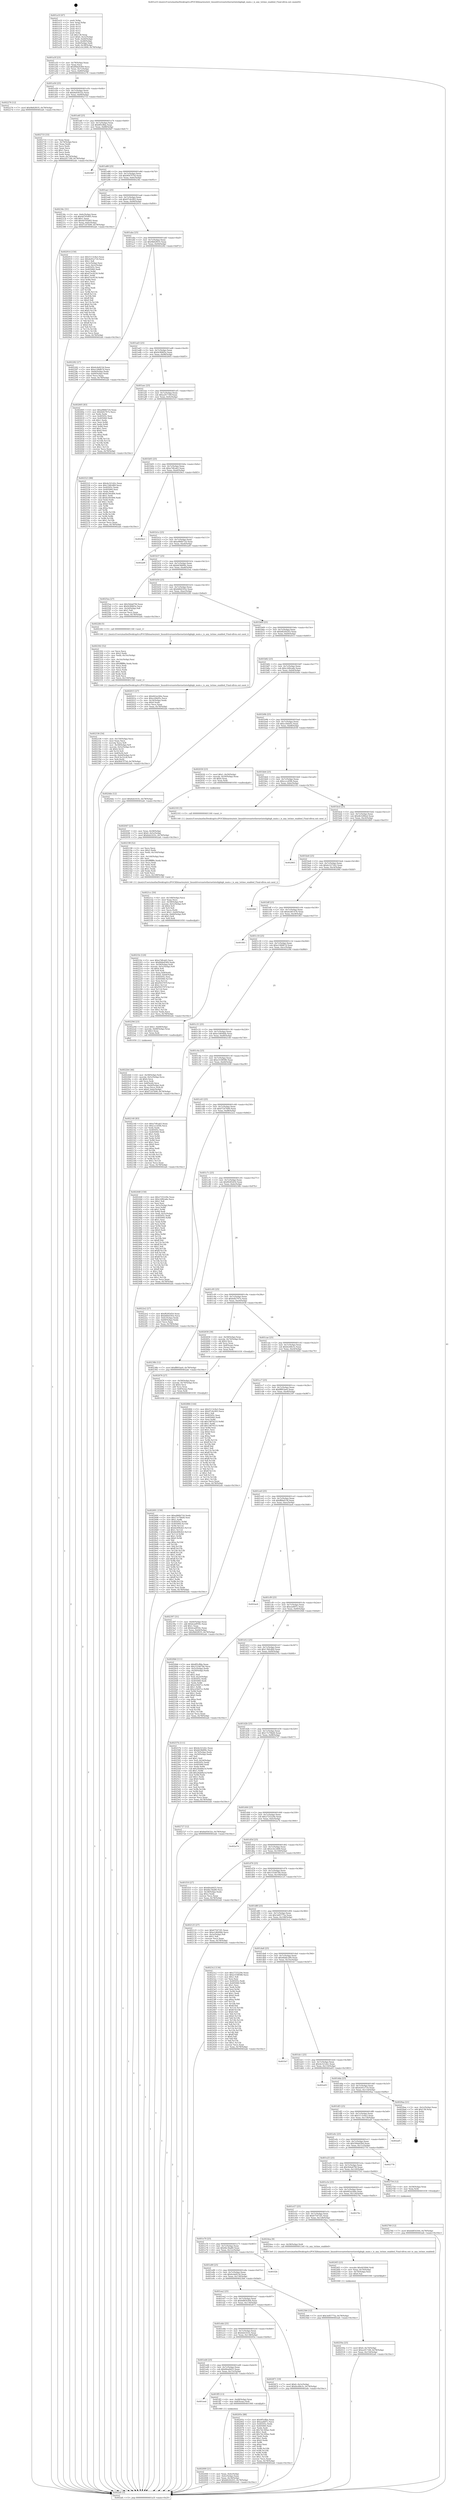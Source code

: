 digraph "0x401a10" {
  label = "0x401a10 (/mnt/c/Users/mathe/Desktop/tcc/POCII/binaries/extr_linuxdriversnetethernetinteligbigb_main.c_is_any_txtime_enabled_Final-ollvm.out::main(0))"
  labelloc = "t"
  node[shape=record]

  Entry [label="",width=0.3,height=0.3,shape=circle,fillcolor=black,style=filled]
  "0x401a3f" [label="{
     0x401a3f [23]\l
     | [instrs]\l
     &nbsp;&nbsp;0x401a3f \<+3\>: mov -0x78(%rbp),%eax\l
     &nbsp;&nbsp;0x401a42 \<+2\>: mov %eax,%ecx\l
     &nbsp;&nbsp;0x401a44 \<+6\>: sub $0x89da9369,%ecx\l
     &nbsp;&nbsp;0x401a4a \<+3\>: mov %eax,-0x7c(%rbp)\l
     &nbsp;&nbsp;0x401a4d \<+3\>: mov %ecx,-0x80(%rbp)\l
     &nbsp;&nbsp;0x401a50 \<+6\>: je 0000000000402276 \<main+0x866\>\l
  }"]
  "0x402276" [label="{
     0x402276 [12]\l
     | [instrs]\l
     &nbsp;&nbsp;0x402276 \<+7\>: movl $0x9b82f035,-0x78(%rbp)\l
     &nbsp;&nbsp;0x40227d \<+5\>: jmp 0000000000402afc \<main+0x10ec\>\l
  }"]
  "0x401a56" [label="{
     0x401a56 [25]\l
     | [instrs]\l
     &nbsp;&nbsp;0x401a56 \<+5\>: jmp 0000000000401a5b \<main+0x4b\>\l
     &nbsp;&nbsp;0x401a5b \<+3\>: mov -0x7c(%rbp),%eax\l
     &nbsp;&nbsp;0x401a5e \<+5\>: sub $0x8a05632e,%eax\l
     &nbsp;&nbsp;0x401a63 \<+6\>: mov %eax,-0x84(%rbp)\l
     &nbsp;&nbsp;0x401a69 \<+6\>: je 0000000000402733 \<main+0xd23\>\l
  }"]
  Exit [label="",width=0.3,height=0.3,shape=circle,fillcolor=black,style=filled,peripheries=2]
  "0x402733" [label="{
     0x402733 [33]\l
     | [instrs]\l
     &nbsp;&nbsp;0x402733 \<+2\>: xor %eax,%eax\l
     &nbsp;&nbsp;0x402735 \<+3\>: mov -0x74(%rbp),%ecx\l
     &nbsp;&nbsp;0x402738 \<+2\>: mov %eax,%edx\l
     &nbsp;&nbsp;0x40273a \<+2\>: sub %ecx,%edx\l
     &nbsp;&nbsp;0x40273c \<+2\>: mov %eax,%ecx\l
     &nbsp;&nbsp;0x40273e \<+3\>: sub $0x1,%ecx\l
     &nbsp;&nbsp;0x402741 \<+2\>: add %ecx,%edx\l
     &nbsp;&nbsp;0x402743 \<+2\>: sub %edx,%eax\l
     &nbsp;&nbsp;0x402745 \<+3\>: mov %eax,-0x74(%rbp)\l
     &nbsp;&nbsp;0x402748 \<+7\>: movl $0xa2f1730f,-0x78(%rbp)\l
     &nbsp;&nbsp;0x40274f \<+5\>: jmp 0000000000402afc \<main+0x10ec\>\l
  }"]
  "0x401a6f" [label="{
     0x401a6f [25]\l
     | [instrs]\l
     &nbsp;&nbsp;0x401a6f \<+5\>: jmp 0000000000401a74 \<main+0x64\>\l
     &nbsp;&nbsp;0x401a74 \<+3\>: mov -0x7c(%rbp),%eax\l
     &nbsp;&nbsp;0x401a77 \<+5\>: sub $0x8f5cffda,%eax\l
     &nbsp;&nbsp;0x401a7c \<+6\>: mov %eax,-0x88(%rbp)\l
     &nbsp;&nbsp;0x401a82 \<+6\>: je 00000000004029d7 \<main+0xfc7\>\l
  }"]
  "0x402760" [label="{
     0x402760 [12]\l
     | [instrs]\l
     &nbsp;&nbsp;0x402760 \<+7\>: movl $0x6d854364,-0x78(%rbp)\l
     &nbsp;&nbsp;0x402767 \<+5\>: jmp 0000000000402afc \<main+0x10ec\>\l
  }"]
  "0x4029d7" [label="{
     0x4029d7\l
  }", style=dashed]
  "0x401a88" [label="{
     0x401a88 [25]\l
     | [instrs]\l
     &nbsp;&nbsp;0x401a88 \<+5\>: jmp 0000000000401a8d \<main+0x7d\>\l
     &nbsp;&nbsp;0x401a8d \<+3\>: mov -0x7c(%rbp),%eax\l
     &nbsp;&nbsp;0x401a90 \<+5\>: sub $0x9047f75d,%eax\l
     &nbsp;&nbsp;0x401a95 \<+6\>: mov %eax,-0x8c(%rbp)\l
     &nbsp;&nbsp;0x401a9b \<+6\>: je 000000000040236c \<main+0x95c\>\l
  }"]
  "0x402691" [label="{
     0x402691 [150]\l
     | [instrs]\l
     &nbsp;&nbsp;0x402691 \<+5\>: mov $0xa966b724,%edx\l
     &nbsp;&nbsp;0x402696 \<+5\>: mov $0x17e79bd4,%esi\l
     &nbsp;&nbsp;0x40269b \<+3\>: mov $0x1,%r8b\l
     &nbsp;&nbsp;0x40269e \<+8\>: mov 0x40505c,%r9d\l
     &nbsp;&nbsp;0x4026a6 \<+8\>: mov 0x405060,%r10d\l
     &nbsp;&nbsp;0x4026ae \<+3\>: mov %r9d,%r11d\l
     &nbsp;&nbsp;0x4026b1 \<+7\>: sub $0x6e4962b3,%r11d\l
     &nbsp;&nbsp;0x4026b8 \<+4\>: sub $0x1,%r11d\l
     &nbsp;&nbsp;0x4026bc \<+7\>: add $0x6e4962b3,%r11d\l
     &nbsp;&nbsp;0x4026c3 \<+4\>: imul %r11d,%r9d\l
     &nbsp;&nbsp;0x4026c7 \<+4\>: and $0x1,%r9d\l
     &nbsp;&nbsp;0x4026cb \<+4\>: cmp $0x0,%r9d\l
     &nbsp;&nbsp;0x4026cf \<+3\>: sete %bl\l
     &nbsp;&nbsp;0x4026d2 \<+4\>: cmp $0xa,%r10d\l
     &nbsp;&nbsp;0x4026d6 \<+4\>: setl %r14b\l
     &nbsp;&nbsp;0x4026da \<+3\>: mov %bl,%r15b\l
     &nbsp;&nbsp;0x4026dd \<+4\>: xor $0xff,%r15b\l
     &nbsp;&nbsp;0x4026e1 \<+3\>: mov %r14b,%r12b\l
     &nbsp;&nbsp;0x4026e4 \<+4\>: xor $0xff,%r12b\l
     &nbsp;&nbsp;0x4026e8 \<+4\>: xor $0x1,%r8b\l
     &nbsp;&nbsp;0x4026ec \<+3\>: mov %r15b,%r13b\l
     &nbsp;&nbsp;0x4026ef \<+4\>: and $0xff,%r13b\l
     &nbsp;&nbsp;0x4026f3 \<+3\>: and %r8b,%bl\l
     &nbsp;&nbsp;0x4026f6 \<+3\>: mov %r12b,%al\l
     &nbsp;&nbsp;0x4026f9 \<+2\>: and $0xff,%al\l
     &nbsp;&nbsp;0x4026fb \<+3\>: and %r8b,%r14b\l
     &nbsp;&nbsp;0x4026fe \<+3\>: or %bl,%r13b\l
     &nbsp;&nbsp;0x402701 \<+3\>: or %r14b,%al\l
     &nbsp;&nbsp;0x402704 \<+3\>: xor %al,%r13b\l
     &nbsp;&nbsp;0x402707 \<+3\>: or %r12b,%r15b\l
     &nbsp;&nbsp;0x40270a \<+4\>: xor $0xff,%r15b\l
     &nbsp;&nbsp;0x40270e \<+4\>: or $0x1,%r8b\l
     &nbsp;&nbsp;0x402712 \<+3\>: and %r8b,%r15b\l
     &nbsp;&nbsp;0x402715 \<+3\>: or %r15b,%r13b\l
     &nbsp;&nbsp;0x402718 \<+4\>: test $0x1,%r13b\l
     &nbsp;&nbsp;0x40271c \<+3\>: cmovne %esi,%edx\l
     &nbsp;&nbsp;0x40271f \<+3\>: mov %edx,-0x78(%rbp)\l
     &nbsp;&nbsp;0x402722 \<+5\>: jmp 0000000000402afc \<main+0x10ec\>\l
  }"]
  "0x40236c" [label="{
     0x40236c [31]\l
     | [instrs]\l
     &nbsp;&nbsp;0x40236c \<+3\>: mov -0x6c(%rbp),%eax\l
     &nbsp;&nbsp;0x40236f \<+5\>: sub $0x4d705d05,%eax\l
     &nbsp;&nbsp;0x402374 \<+3\>: add $0x1,%eax\l
     &nbsp;&nbsp;0x402377 \<+5\>: add $0x4d705d05,%eax\l
     &nbsp;&nbsp;0x40237c \<+3\>: mov %eax,-0x6c(%rbp)\l
     &nbsp;&nbsp;0x40237f \<+7\>: movl $0xf7247b99,-0x78(%rbp)\l
     &nbsp;&nbsp;0x402386 \<+5\>: jmp 0000000000402afc \<main+0x10ec\>\l
  }"]
  "0x401aa1" [label="{
     0x401aa1 [25]\l
     | [instrs]\l
     &nbsp;&nbsp;0x401aa1 \<+5\>: jmp 0000000000401aa6 \<main+0x96\>\l
     &nbsp;&nbsp;0x401aa6 \<+3\>: mov -0x7c(%rbp),%eax\l
     &nbsp;&nbsp;0x401aa9 \<+5\>: sub $0x97c6c993,%eax\l
     &nbsp;&nbsp;0x401aae \<+6\>: mov %eax,-0x90(%rbp)\l
     &nbsp;&nbsp;0x401ab4 \<+6\>: je 0000000000402914 \<main+0xf04\>\l
  }"]
  "0x402676" [label="{
     0x402676 [27]\l
     | [instrs]\l
     &nbsp;&nbsp;0x402676 \<+4\>: mov -0x58(%rbp),%rax\l
     &nbsp;&nbsp;0x40267a \<+4\>: movslq -0x74(%rbp),%rcx\l
     &nbsp;&nbsp;0x40267e \<+4\>: shl $0x4,%rcx\l
     &nbsp;&nbsp;0x402682 \<+3\>: add %rcx,%rax\l
     &nbsp;&nbsp;0x402685 \<+4\>: mov 0x8(%rax),%rax\l
     &nbsp;&nbsp;0x402689 \<+3\>: mov %rax,%rdi\l
     &nbsp;&nbsp;0x40268c \<+5\>: call 0000000000401030 \<free@plt\>\l
     | [calls]\l
     &nbsp;&nbsp;0x401030 \{1\} (unknown)\l
  }"]
  "0x402914" [label="{
     0x402914 [150]\l
     | [instrs]\l
     &nbsp;&nbsp;0x402914 \<+5\>: mov $0x5113c9a3,%eax\l
     &nbsp;&nbsp;0x402919 \<+5\>: mov $0x4e91e716,%ecx\l
     &nbsp;&nbsp;0x40291e \<+2\>: mov $0x1,%dl\l
     &nbsp;&nbsp;0x402920 \<+3\>: mov -0x3c(%rbp),%esi\l
     &nbsp;&nbsp;0x402923 \<+3\>: mov %esi,-0x2c(%rbp)\l
     &nbsp;&nbsp;0x402926 \<+7\>: mov 0x40505c,%esi\l
     &nbsp;&nbsp;0x40292d \<+7\>: mov 0x405060,%edi\l
     &nbsp;&nbsp;0x402934 \<+3\>: mov %esi,%r8d\l
     &nbsp;&nbsp;0x402937 \<+7\>: add $0x47ec9230,%r8d\l
     &nbsp;&nbsp;0x40293e \<+4\>: sub $0x1,%r8d\l
     &nbsp;&nbsp;0x402942 \<+7\>: sub $0x47ec9230,%r8d\l
     &nbsp;&nbsp;0x402949 \<+4\>: imul %r8d,%esi\l
     &nbsp;&nbsp;0x40294d \<+3\>: and $0x1,%esi\l
     &nbsp;&nbsp;0x402950 \<+3\>: cmp $0x0,%esi\l
     &nbsp;&nbsp;0x402953 \<+4\>: sete %r9b\l
     &nbsp;&nbsp;0x402957 \<+3\>: cmp $0xa,%edi\l
     &nbsp;&nbsp;0x40295a \<+4\>: setl %r10b\l
     &nbsp;&nbsp;0x40295e \<+3\>: mov %r9b,%r11b\l
     &nbsp;&nbsp;0x402961 \<+4\>: xor $0xff,%r11b\l
     &nbsp;&nbsp;0x402965 \<+3\>: mov %r10b,%bl\l
     &nbsp;&nbsp;0x402968 \<+3\>: xor $0xff,%bl\l
     &nbsp;&nbsp;0x40296b \<+3\>: xor $0x0,%dl\l
     &nbsp;&nbsp;0x40296e \<+3\>: mov %r11b,%r14b\l
     &nbsp;&nbsp;0x402971 \<+4\>: and $0x0,%r14b\l
     &nbsp;&nbsp;0x402975 \<+3\>: and %dl,%r9b\l
     &nbsp;&nbsp;0x402978 \<+3\>: mov %bl,%r15b\l
     &nbsp;&nbsp;0x40297b \<+4\>: and $0x0,%r15b\l
     &nbsp;&nbsp;0x40297f \<+3\>: and %dl,%r10b\l
     &nbsp;&nbsp;0x402982 \<+3\>: or %r9b,%r14b\l
     &nbsp;&nbsp;0x402985 \<+3\>: or %r10b,%r15b\l
     &nbsp;&nbsp;0x402988 \<+3\>: xor %r15b,%r14b\l
     &nbsp;&nbsp;0x40298b \<+3\>: or %bl,%r11b\l
     &nbsp;&nbsp;0x40298e \<+4\>: xor $0xff,%r11b\l
     &nbsp;&nbsp;0x402992 \<+3\>: or $0x0,%dl\l
     &nbsp;&nbsp;0x402995 \<+3\>: and %dl,%r11b\l
     &nbsp;&nbsp;0x402998 \<+3\>: or %r11b,%r14b\l
     &nbsp;&nbsp;0x40299b \<+4\>: test $0x1,%r14b\l
     &nbsp;&nbsp;0x40299f \<+3\>: cmovne %ecx,%eax\l
     &nbsp;&nbsp;0x4029a2 \<+3\>: mov %eax,-0x78(%rbp)\l
     &nbsp;&nbsp;0x4029a5 \<+5\>: jmp 0000000000402afc \<main+0x10ec\>\l
  }"]
  "0x401aba" [label="{
     0x401aba [25]\l
     | [instrs]\l
     &nbsp;&nbsp;0x401aba \<+5\>: jmp 0000000000401abf \<main+0xaf\>\l
     &nbsp;&nbsp;0x401abf \<+3\>: mov -0x7c(%rbp),%eax\l
     &nbsp;&nbsp;0x401ac2 \<+5\>: sub $0x9b82f035,%eax\l
     &nbsp;&nbsp;0x401ac7 \<+6\>: mov %eax,-0x94(%rbp)\l
     &nbsp;&nbsp;0x401acd \<+6\>: je 0000000000402282 \<main+0x872\>\l
  }"]
  "0x40250a" [label="{
     0x40250a [25]\l
     | [instrs]\l
     &nbsp;&nbsp;0x40250a \<+7\>: movl $0x0,-0x74(%rbp)\l
     &nbsp;&nbsp;0x402511 \<+7\>: movl $0xa2f1730f,-0x78(%rbp)\l
     &nbsp;&nbsp;0x402518 \<+6\>: mov %eax,-0x154(%rbp)\l
     &nbsp;&nbsp;0x40251e \<+5\>: jmp 0000000000402afc \<main+0x10ec\>\l
  }"]
  "0x402282" [label="{
     0x402282 [27]\l
     | [instrs]\l
     &nbsp;&nbsp;0x402282 \<+5\>: mov $0x6cde823d,%eax\l
     &nbsp;&nbsp;0x402287 \<+5\>: mov $0xe148db7d,%ecx\l
     &nbsp;&nbsp;0x40228c \<+3\>: mov -0x64(%rbp),%edx\l
     &nbsp;&nbsp;0x40228f \<+3\>: cmp -0x60(%rbp),%edx\l
     &nbsp;&nbsp;0x402292 \<+3\>: cmovl %ecx,%eax\l
     &nbsp;&nbsp;0x402295 \<+3\>: mov %eax,-0x78(%rbp)\l
     &nbsp;&nbsp;0x402298 \<+5\>: jmp 0000000000402afc \<main+0x10ec\>\l
  }"]
  "0x401ad3" [label="{
     0x401ad3 [25]\l
     | [instrs]\l
     &nbsp;&nbsp;0x401ad3 \<+5\>: jmp 0000000000401ad8 \<main+0xc8\>\l
     &nbsp;&nbsp;0x401ad8 \<+3\>: mov -0x7c(%rbp),%eax\l
     &nbsp;&nbsp;0x401adb \<+5\>: sub $0x9c9fd65e,%eax\l
     &nbsp;&nbsp;0x401ae0 \<+6\>: mov %eax,-0x98(%rbp)\l
     &nbsp;&nbsp;0x401ae6 \<+6\>: je 0000000000402605 \<main+0xbf5\>\l
  }"]
  "0x4024f3" [label="{
     0x4024f3 [23]\l
     | [instrs]\l
     &nbsp;&nbsp;0x4024f3 \<+10\>: movabs $0x4030b6,%rdi\l
     &nbsp;&nbsp;0x4024fd \<+3\>: mov %eax,-0x70(%rbp)\l
     &nbsp;&nbsp;0x402500 \<+3\>: mov -0x70(%rbp),%esi\l
     &nbsp;&nbsp;0x402503 \<+2\>: mov $0x0,%al\l
     &nbsp;&nbsp;0x402505 \<+5\>: call 0000000000401040 \<printf@plt\>\l
     | [calls]\l
     &nbsp;&nbsp;0x401040 \{1\} (unknown)\l
  }"]
  "0x402605" [label="{
     0x402605 [83]\l
     | [instrs]\l
     &nbsp;&nbsp;0x402605 \<+5\>: mov $0xa966b724,%eax\l
     &nbsp;&nbsp;0x40260a \<+5\>: mov $0xfe82767e,%ecx\l
     &nbsp;&nbsp;0x40260f \<+2\>: xor %edx,%edx\l
     &nbsp;&nbsp;0x402611 \<+7\>: mov 0x40505c,%esi\l
     &nbsp;&nbsp;0x402618 \<+7\>: mov 0x405060,%edi\l
     &nbsp;&nbsp;0x40261f \<+3\>: sub $0x1,%edx\l
     &nbsp;&nbsp;0x402622 \<+3\>: mov %esi,%r8d\l
     &nbsp;&nbsp;0x402625 \<+3\>: add %edx,%r8d\l
     &nbsp;&nbsp;0x402628 \<+4\>: imul %r8d,%esi\l
     &nbsp;&nbsp;0x40262c \<+3\>: and $0x1,%esi\l
     &nbsp;&nbsp;0x40262f \<+3\>: cmp $0x0,%esi\l
     &nbsp;&nbsp;0x402632 \<+4\>: sete %r9b\l
     &nbsp;&nbsp;0x402636 \<+3\>: cmp $0xa,%edi\l
     &nbsp;&nbsp;0x402639 \<+4\>: setl %r10b\l
     &nbsp;&nbsp;0x40263d \<+3\>: mov %r9b,%r11b\l
     &nbsp;&nbsp;0x402640 \<+3\>: and %r10b,%r11b\l
     &nbsp;&nbsp;0x402643 \<+3\>: xor %r10b,%r9b\l
     &nbsp;&nbsp;0x402646 \<+3\>: or %r9b,%r11b\l
     &nbsp;&nbsp;0x402649 \<+4\>: test $0x1,%r11b\l
     &nbsp;&nbsp;0x40264d \<+3\>: cmovne %ecx,%eax\l
     &nbsp;&nbsp;0x402650 \<+3\>: mov %eax,-0x78(%rbp)\l
     &nbsp;&nbsp;0x402653 \<+5\>: jmp 0000000000402afc \<main+0x10ec\>\l
  }"]
  "0x401aec" [label="{
     0x401aec [25]\l
     | [instrs]\l
     &nbsp;&nbsp;0x401aec \<+5\>: jmp 0000000000401af1 \<main+0xe1\>\l
     &nbsp;&nbsp;0x401af1 \<+3\>: mov -0x7c(%rbp),%eax\l
     &nbsp;&nbsp;0x401af4 \<+5\>: sub $0xa2f1730f,%eax\l
     &nbsp;&nbsp;0x401af9 \<+6\>: mov %eax,-0x9c(%rbp)\l
     &nbsp;&nbsp;0x401aff \<+6\>: je 0000000000402523 \<main+0xb13\>\l
  }"]
  "0x402336" [label="{
     0x402336 [54]\l
     | [instrs]\l
     &nbsp;&nbsp;0x402336 \<+6\>: mov -0x150(%rbp),%ecx\l
     &nbsp;&nbsp;0x40233c \<+3\>: imul %eax,%ecx\l
     &nbsp;&nbsp;0x40233f \<+3\>: movslq %ecx,%r8\l
     &nbsp;&nbsp;0x402342 \<+4\>: mov -0x58(%rbp),%r9\l
     &nbsp;&nbsp;0x402346 \<+4\>: movslq -0x5c(%rbp),%r10\l
     &nbsp;&nbsp;0x40234a \<+4\>: shl $0x4,%r10\l
     &nbsp;&nbsp;0x40234e \<+3\>: add %r10,%r9\l
     &nbsp;&nbsp;0x402351 \<+4\>: mov 0x8(%r9),%r9\l
     &nbsp;&nbsp;0x402355 \<+4\>: movslq -0x64(%rbp),%r10\l
     &nbsp;&nbsp;0x402359 \<+4\>: mov (%r9,%r10,8),%r9\l
     &nbsp;&nbsp;0x40235d \<+3\>: mov %r8,(%r9)\l
     &nbsp;&nbsp;0x402360 \<+7\>: movl $0x9047f75d,-0x78(%rbp)\l
     &nbsp;&nbsp;0x402367 \<+5\>: jmp 0000000000402afc \<main+0x10ec\>\l
  }"]
  "0x402523" [label="{
     0x402523 [88]\l
     | [instrs]\l
     &nbsp;&nbsp;0x402523 \<+5\>: mov $0x4e321d2c,%eax\l
     &nbsp;&nbsp;0x402528 \<+5\>: mov $0x13bfcdb9,%ecx\l
     &nbsp;&nbsp;0x40252d \<+7\>: mov 0x40505c,%edx\l
     &nbsp;&nbsp;0x402534 \<+7\>: mov 0x405060,%esi\l
     &nbsp;&nbsp;0x40253b \<+2\>: mov %edx,%edi\l
     &nbsp;&nbsp;0x40253d \<+6\>: add $0xfe30e406,%edi\l
     &nbsp;&nbsp;0x402543 \<+3\>: sub $0x1,%edi\l
     &nbsp;&nbsp;0x402546 \<+6\>: sub $0xfe30e406,%edi\l
     &nbsp;&nbsp;0x40254c \<+3\>: imul %edi,%edx\l
     &nbsp;&nbsp;0x40254f \<+3\>: and $0x1,%edx\l
     &nbsp;&nbsp;0x402552 \<+3\>: cmp $0x0,%edx\l
     &nbsp;&nbsp;0x402555 \<+4\>: sete %r8b\l
     &nbsp;&nbsp;0x402559 \<+3\>: cmp $0xa,%esi\l
     &nbsp;&nbsp;0x40255c \<+4\>: setl %r9b\l
     &nbsp;&nbsp;0x402560 \<+3\>: mov %r8b,%r10b\l
     &nbsp;&nbsp;0x402563 \<+3\>: and %r9b,%r10b\l
     &nbsp;&nbsp;0x402566 \<+3\>: xor %r9b,%r8b\l
     &nbsp;&nbsp;0x402569 \<+3\>: or %r8b,%r10b\l
     &nbsp;&nbsp;0x40256c \<+4\>: test $0x1,%r10b\l
     &nbsp;&nbsp;0x402570 \<+3\>: cmovne %ecx,%eax\l
     &nbsp;&nbsp;0x402573 \<+3\>: mov %eax,-0x78(%rbp)\l
     &nbsp;&nbsp;0x402576 \<+5\>: jmp 0000000000402afc \<main+0x10ec\>\l
  }"]
  "0x401b05" [label="{
     0x401b05 [25]\l
     | [instrs]\l
     &nbsp;&nbsp;0x401b05 \<+5\>: jmp 0000000000401b0a \<main+0xfa\>\l
     &nbsp;&nbsp;0x401b0a \<+3\>: mov -0x7c(%rbp),%eax\l
     &nbsp;&nbsp;0x401b0d \<+5\>: sub $0xa7dfcab5,%eax\l
     &nbsp;&nbsp;0x401b12 \<+6\>: mov %eax,-0xa0(%rbp)\l
     &nbsp;&nbsp;0x401b18 \<+6\>: je 00000000004029e3 \<main+0xfd3\>\l
  }"]
  "0x402302" [label="{
     0x402302 [52]\l
     | [instrs]\l
     &nbsp;&nbsp;0x402302 \<+2\>: xor %ecx,%ecx\l
     &nbsp;&nbsp;0x402304 \<+5\>: mov $0x2,%edx\l
     &nbsp;&nbsp;0x402309 \<+6\>: mov %edx,-0x14c(%rbp)\l
     &nbsp;&nbsp;0x40230f \<+1\>: cltd\l
     &nbsp;&nbsp;0x402310 \<+6\>: mov -0x14c(%rbp),%esi\l
     &nbsp;&nbsp;0x402316 \<+2\>: idiv %esi\l
     &nbsp;&nbsp;0x402318 \<+6\>: imul $0xfffffffe,%edx,%edx\l
     &nbsp;&nbsp;0x40231e \<+2\>: mov %ecx,%edi\l
     &nbsp;&nbsp;0x402320 \<+2\>: sub %edx,%edi\l
     &nbsp;&nbsp;0x402322 \<+2\>: mov %ecx,%edx\l
     &nbsp;&nbsp;0x402324 \<+3\>: sub $0x1,%edx\l
     &nbsp;&nbsp;0x402327 \<+2\>: add %edx,%edi\l
     &nbsp;&nbsp;0x402329 \<+2\>: sub %edi,%ecx\l
     &nbsp;&nbsp;0x40232b \<+6\>: mov %ecx,-0x150(%rbp)\l
     &nbsp;&nbsp;0x402331 \<+5\>: call 0000000000401160 \<next_i\>\l
     | [calls]\l
     &nbsp;&nbsp;0x401160 \{1\} (/mnt/c/Users/mathe/Desktop/tcc/POCII/binaries/extr_linuxdriversnetethernetinteligbigb_main.c_is_any_txtime_enabled_Final-ollvm.out::next_i)\l
  }"]
  "0x4029e3" [label="{
     0x4029e3\l
  }", style=dashed]
  "0x401b1e" [label="{
     0x401b1e [25]\l
     | [instrs]\l
     &nbsp;&nbsp;0x401b1e \<+5\>: jmp 0000000000401b23 \<main+0x113\>\l
     &nbsp;&nbsp;0x401b23 \<+3\>: mov -0x7c(%rbp),%eax\l
     &nbsp;&nbsp;0x401b26 \<+5\>: sub $0xa966b724,%eax\l
     &nbsp;&nbsp;0x401b2b \<+6\>: mov %eax,-0xa4(%rbp)\l
     &nbsp;&nbsp;0x401b31 \<+6\>: je 0000000000402a9f \<main+0x108f\>\l
  }"]
  "0x4022b4" [label="{
     0x4022b4 [46]\l
     | [instrs]\l
     &nbsp;&nbsp;0x4022b4 \<+4\>: mov -0x58(%rbp),%rdi\l
     &nbsp;&nbsp;0x4022b8 \<+4\>: movslq -0x5c(%rbp),%rcx\l
     &nbsp;&nbsp;0x4022bc \<+4\>: shl $0x4,%rcx\l
     &nbsp;&nbsp;0x4022c0 \<+3\>: add %rcx,%rdi\l
     &nbsp;&nbsp;0x4022c3 \<+4\>: mov 0x8(%rdi),%rcx\l
     &nbsp;&nbsp;0x4022c7 \<+4\>: movslq -0x64(%rbp),%rdi\l
     &nbsp;&nbsp;0x4022cb \<+4\>: mov %rax,(%rcx,%rdi,8)\l
     &nbsp;&nbsp;0x4022cf \<+7\>: movl $0x0,-0x6c(%rbp)\l
     &nbsp;&nbsp;0x4022d6 \<+7\>: movl $0xf7247b99,-0x78(%rbp)\l
     &nbsp;&nbsp;0x4022dd \<+5\>: jmp 0000000000402afc \<main+0x10ec\>\l
  }"]
  "0x402a9f" [label="{
     0x402a9f\l
  }", style=dashed]
  "0x401b37" [label="{
     0x401b37 [25]\l
     | [instrs]\l
     &nbsp;&nbsp;0x401b37 \<+5\>: jmp 0000000000401b3c \<main+0x12c\>\l
     &nbsp;&nbsp;0x401b3c \<+3\>: mov -0x7c(%rbp),%eax\l
     &nbsp;&nbsp;0x401b3f \<+5\>: sub $0xb638d99c,%eax\l
     &nbsp;&nbsp;0x401b44 \<+6\>: mov %eax,-0xa8(%rbp)\l
     &nbsp;&nbsp;0x401b4a \<+6\>: je 00000000004025ea \<main+0xbda\>\l
  }"]
  "0x4021fe" [label="{
     0x4021fe [120]\l
     | [instrs]\l
     &nbsp;&nbsp;0x4021fe \<+5\>: mov $0xa7dfcab5,%ecx\l
     &nbsp;&nbsp;0x402203 \<+5\>: mov $0x89da9369,%edx\l
     &nbsp;&nbsp;0x402208 \<+4\>: mov -0x58(%rbp),%rdi\l
     &nbsp;&nbsp;0x40220c \<+4\>: movslq -0x5c(%rbp),%r8\l
     &nbsp;&nbsp;0x402210 \<+4\>: shl $0x4,%r8\l
     &nbsp;&nbsp;0x402214 \<+3\>: add %r8,%rdi\l
     &nbsp;&nbsp;0x402217 \<+4\>: mov %rax,0x8(%rdi)\l
     &nbsp;&nbsp;0x40221b \<+7\>: movl $0x0,-0x64(%rbp)\l
     &nbsp;&nbsp;0x402222 \<+7\>: mov 0x40505c,%esi\l
     &nbsp;&nbsp;0x402229 \<+8\>: mov 0x405060,%r10d\l
     &nbsp;&nbsp;0x402231 \<+3\>: mov %esi,%r11d\l
     &nbsp;&nbsp;0x402234 \<+7\>: add $0xf503797f,%r11d\l
     &nbsp;&nbsp;0x40223b \<+4\>: sub $0x1,%r11d\l
     &nbsp;&nbsp;0x40223f \<+7\>: sub $0xf503797f,%r11d\l
     &nbsp;&nbsp;0x402246 \<+4\>: imul %r11d,%esi\l
     &nbsp;&nbsp;0x40224a \<+3\>: and $0x1,%esi\l
     &nbsp;&nbsp;0x40224d \<+3\>: cmp $0x0,%esi\l
     &nbsp;&nbsp;0x402250 \<+3\>: sete %bl\l
     &nbsp;&nbsp;0x402253 \<+4\>: cmp $0xa,%r10d\l
     &nbsp;&nbsp;0x402257 \<+4\>: setl %r14b\l
     &nbsp;&nbsp;0x40225b \<+3\>: mov %bl,%r15b\l
     &nbsp;&nbsp;0x40225e \<+3\>: and %r14b,%r15b\l
     &nbsp;&nbsp;0x402261 \<+3\>: xor %r14b,%bl\l
     &nbsp;&nbsp;0x402264 \<+3\>: or %bl,%r15b\l
     &nbsp;&nbsp;0x402267 \<+4\>: test $0x1,%r15b\l
     &nbsp;&nbsp;0x40226b \<+3\>: cmovne %edx,%ecx\l
     &nbsp;&nbsp;0x40226e \<+3\>: mov %ecx,-0x78(%rbp)\l
     &nbsp;&nbsp;0x402271 \<+5\>: jmp 0000000000402afc \<main+0x10ec\>\l
  }"]
  "0x4025ea" [label="{
     0x4025ea [27]\l
     | [instrs]\l
     &nbsp;&nbsp;0x4025ea \<+5\>: mov $0x5b4a67fd,%eax\l
     &nbsp;&nbsp;0x4025ef \<+5\>: mov $0x9c9fd65e,%ecx\l
     &nbsp;&nbsp;0x4025f4 \<+3\>: mov -0x2d(%rbp),%dl\l
     &nbsp;&nbsp;0x4025f7 \<+3\>: test $0x1,%dl\l
     &nbsp;&nbsp;0x4025fa \<+3\>: cmovne %ecx,%eax\l
     &nbsp;&nbsp;0x4025fd \<+3\>: mov %eax,-0x78(%rbp)\l
     &nbsp;&nbsp;0x402600 \<+5\>: jmp 0000000000402afc \<main+0x10ec\>\l
  }"]
  "0x401b50" [label="{
     0x401b50 [25]\l
     | [instrs]\l
     &nbsp;&nbsp;0x401b50 \<+5\>: jmp 0000000000401b55 \<main+0x145\>\l
     &nbsp;&nbsp;0x401b55 \<+3\>: mov -0x7c(%rbp),%eax\l
     &nbsp;&nbsp;0x401b58 \<+5\>: sub $0xb66d185e,%eax\l
     &nbsp;&nbsp;0x401b5d \<+6\>: mov %eax,-0xac(%rbp)\l
     &nbsp;&nbsp;0x401b63 \<+6\>: je 00000000004022fd \<main+0x8ed\>\l
  }"]
  "0x4021cc" [label="{
     0x4021cc [50]\l
     | [instrs]\l
     &nbsp;&nbsp;0x4021cc \<+6\>: mov -0x148(%rbp),%ecx\l
     &nbsp;&nbsp;0x4021d2 \<+3\>: imul %eax,%ecx\l
     &nbsp;&nbsp;0x4021d5 \<+4\>: mov -0x58(%rbp),%r8\l
     &nbsp;&nbsp;0x4021d9 \<+4\>: movslq -0x5c(%rbp),%r9\l
     &nbsp;&nbsp;0x4021dd \<+4\>: shl $0x4,%r9\l
     &nbsp;&nbsp;0x4021e1 \<+3\>: add %r9,%r8\l
     &nbsp;&nbsp;0x4021e4 \<+3\>: mov %ecx,(%r8)\l
     &nbsp;&nbsp;0x4021e7 \<+7\>: movl $0x1,-0x60(%rbp)\l
     &nbsp;&nbsp;0x4021ee \<+4\>: movslq -0x60(%rbp),%r8\l
     &nbsp;&nbsp;0x4021f2 \<+4\>: shl $0x3,%r8\l
     &nbsp;&nbsp;0x4021f6 \<+3\>: mov %r8,%rdi\l
     &nbsp;&nbsp;0x4021f9 \<+5\>: call 0000000000401050 \<malloc@plt\>\l
     | [calls]\l
     &nbsp;&nbsp;0x401050 \{1\} (unknown)\l
  }"]
  "0x4022fd" [label="{
     0x4022fd [5]\l
     | [instrs]\l
     &nbsp;&nbsp;0x4022fd \<+5\>: call 0000000000401160 \<next_i\>\l
     | [calls]\l
     &nbsp;&nbsp;0x401160 \{1\} (/mnt/c/Users/mathe/Desktop/tcc/POCII/binaries/extr_linuxdriversnetethernetinteligbigb_main.c_is_any_txtime_enabled_Final-ollvm.out::next_i)\l
  }"]
  "0x401b69" [label="{
     0x401b69 [25]\l
     | [instrs]\l
     &nbsp;&nbsp;0x401b69 \<+5\>: jmp 0000000000401b6e \<main+0x15e\>\l
     &nbsp;&nbsp;0x401b6e \<+3\>: mov -0x7c(%rbp),%eax\l
     &nbsp;&nbsp;0x401b71 \<+5\>: sub $0xb8244203,%eax\l
     &nbsp;&nbsp;0x401b76 \<+6\>: mov %eax,-0xb0(%rbp)\l
     &nbsp;&nbsp;0x401b7c \<+6\>: je 0000000000402015 \<main+0x605\>\l
  }"]
  "0x402198" [label="{
     0x402198 [52]\l
     | [instrs]\l
     &nbsp;&nbsp;0x402198 \<+2\>: xor %ecx,%ecx\l
     &nbsp;&nbsp;0x40219a \<+5\>: mov $0x2,%edx\l
     &nbsp;&nbsp;0x40219f \<+6\>: mov %edx,-0x144(%rbp)\l
     &nbsp;&nbsp;0x4021a5 \<+1\>: cltd\l
     &nbsp;&nbsp;0x4021a6 \<+6\>: mov -0x144(%rbp),%esi\l
     &nbsp;&nbsp;0x4021ac \<+2\>: idiv %esi\l
     &nbsp;&nbsp;0x4021ae \<+6\>: imul $0xfffffffe,%edx,%edx\l
     &nbsp;&nbsp;0x4021b4 \<+2\>: mov %ecx,%edi\l
     &nbsp;&nbsp;0x4021b6 \<+2\>: sub %edx,%edi\l
     &nbsp;&nbsp;0x4021b8 \<+2\>: mov %ecx,%edx\l
     &nbsp;&nbsp;0x4021ba \<+3\>: sub $0x1,%edx\l
     &nbsp;&nbsp;0x4021bd \<+2\>: add %edx,%edi\l
     &nbsp;&nbsp;0x4021bf \<+2\>: sub %edi,%ecx\l
     &nbsp;&nbsp;0x4021c1 \<+6\>: mov %ecx,-0x148(%rbp)\l
     &nbsp;&nbsp;0x4021c7 \<+5\>: call 0000000000401160 \<next_i\>\l
     | [calls]\l
     &nbsp;&nbsp;0x401160 \{1\} (/mnt/c/Users/mathe/Desktop/tcc/POCII/binaries/extr_linuxdriversnetethernetinteligbigb_main.c_is_any_txtime_enabled_Final-ollvm.out::next_i)\l
  }"]
  "0x402015" [label="{
     0x402015 [27]\l
     | [instrs]\l
     &nbsp;&nbsp;0x402015 \<+5\>: mov $0x662a246e,%eax\l
     &nbsp;&nbsp;0x40201a \<+5\>: mov $0xcc0def5c,%ecx\l
     &nbsp;&nbsp;0x40201f \<+3\>: mov -0x34(%rbp),%edx\l
     &nbsp;&nbsp;0x402022 \<+3\>: cmp $0x0,%edx\l
     &nbsp;&nbsp;0x402025 \<+3\>: cmove %ecx,%eax\l
     &nbsp;&nbsp;0x402028 \<+3\>: mov %eax,-0x78(%rbp)\l
     &nbsp;&nbsp;0x40202b \<+5\>: jmp 0000000000402afc \<main+0x10ec\>\l
  }"]
  "0x401b82" [label="{
     0x401b82 [25]\l
     | [instrs]\l
     &nbsp;&nbsp;0x401b82 \<+5\>: jmp 0000000000401b87 \<main+0x177\>\l
     &nbsp;&nbsp;0x401b87 \<+3\>: mov -0x7c(%rbp),%eax\l
     &nbsp;&nbsp;0x401b8a \<+5\>: sub $0xc2d9cade,%eax\l
     &nbsp;&nbsp;0x401b8f \<+6\>: mov %eax,-0xb4(%rbp)\l
     &nbsp;&nbsp;0x401b95 \<+6\>: je 00000000004024de \<main+0xace\>\l
  }"]
  "0x402047" [label="{
     0x402047 [23]\l
     | [instrs]\l
     &nbsp;&nbsp;0x402047 \<+4\>: mov %rax,-0x58(%rbp)\l
     &nbsp;&nbsp;0x40204b \<+7\>: movl $0x0,-0x5c(%rbp)\l
     &nbsp;&nbsp;0x402052 \<+7\>: movl $0x6eb161fc,-0x78(%rbp)\l
     &nbsp;&nbsp;0x402059 \<+5\>: jmp 0000000000402afc \<main+0x10ec\>\l
  }"]
  "0x4024de" [label="{
     0x4024de [12]\l
     | [instrs]\l
     &nbsp;&nbsp;0x4024de \<+7\>: movl $0x6eb161fc,-0x78(%rbp)\l
     &nbsp;&nbsp;0x4024e5 \<+5\>: jmp 0000000000402afc \<main+0x10ec\>\l
  }"]
  "0x401b9b" [label="{
     0x401b9b [25]\l
     | [instrs]\l
     &nbsp;&nbsp;0x401b9b \<+5\>: jmp 0000000000401ba0 \<main+0x190\>\l
     &nbsp;&nbsp;0x401ba0 \<+3\>: mov -0x7c(%rbp),%eax\l
     &nbsp;&nbsp;0x401ba3 \<+5\>: sub $0xcc0def5c,%eax\l
     &nbsp;&nbsp;0x401ba8 \<+6\>: mov %eax,-0xb8(%rbp)\l
     &nbsp;&nbsp;0x401bae \<+6\>: je 0000000000402030 \<main+0x620\>\l
  }"]
  "0x402000" [label="{
     0x402000 [21]\l
     | [instrs]\l
     &nbsp;&nbsp;0x402000 \<+3\>: mov %eax,-0x4c(%rbp)\l
     &nbsp;&nbsp;0x402003 \<+3\>: mov -0x4c(%rbp),%eax\l
     &nbsp;&nbsp;0x402006 \<+3\>: mov %eax,-0x34(%rbp)\l
     &nbsp;&nbsp;0x402009 \<+7\>: movl $0xb8244203,-0x78(%rbp)\l
     &nbsp;&nbsp;0x402010 \<+5\>: jmp 0000000000402afc \<main+0x10ec\>\l
  }"]
  "0x402030" [label="{
     0x402030 [23]\l
     | [instrs]\l
     &nbsp;&nbsp;0x402030 \<+7\>: movl $0x1,-0x50(%rbp)\l
     &nbsp;&nbsp;0x402037 \<+4\>: movslq -0x50(%rbp),%rax\l
     &nbsp;&nbsp;0x40203b \<+4\>: shl $0x4,%rax\l
     &nbsp;&nbsp;0x40203f \<+3\>: mov %rax,%rdi\l
     &nbsp;&nbsp;0x402042 \<+5\>: call 0000000000401050 \<malloc@plt\>\l
     | [calls]\l
     &nbsp;&nbsp;0x401050 \{1\} (unknown)\l
  }"]
  "0x401bb4" [label="{
     0x401bb4 [25]\l
     | [instrs]\l
     &nbsp;&nbsp;0x401bb4 \<+5\>: jmp 0000000000401bb9 \<main+0x1a9\>\l
     &nbsp;&nbsp;0x401bb9 \<+3\>: mov -0x7c(%rbp),%eax\l
     &nbsp;&nbsp;0x401bbc \<+5\>: sub $0xccccd5fb,%eax\l
     &nbsp;&nbsp;0x401bc1 \<+6\>: mov %eax,-0xbc(%rbp)\l
     &nbsp;&nbsp;0x401bc7 \<+6\>: je 0000000000402193 \<main+0x783\>\l
  }"]
  "0x401eed" [label="{
     0x401eed\l
  }", style=dashed]
  "0x402193" [label="{
     0x402193 [5]\l
     | [instrs]\l
     &nbsp;&nbsp;0x402193 \<+5\>: call 0000000000401160 \<next_i\>\l
     | [calls]\l
     &nbsp;&nbsp;0x401160 \{1\} (/mnt/c/Users/mathe/Desktop/tcc/POCII/binaries/extr_linuxdriversnetethernetinteligbigb_main.c_is_any_txtime_enabled_Final-ollvm.out::next_i)\l
  }"]
  "0x401bcd" [label="{
     0x401bcd [25]\l
     | [instrs]\l
     &nbsp;&nbsp;0x401bcd \<+5\>: jmp 0000000000401bd2 \<main+0x1c2\>\l
     &nbsp;&nbsp;0x401bd2 \<+3\>: mov -0x7c(%rbp),%eax\l
     &nbsp;&nbsp;0x401bd5 \<+5\>: sub $0xdb3286ed,%eax\l
     &nbsp;&nbsp;0x401bda \<+6\>: mov %eax,-0xc0(%rbp)\l
     &nbsp;&nbsp;0x401be0 \<+6\>: je 0000000000402865 \<main+0xe55\>\l
  }"]
  "0x401ff3" [label="{
     0x401ff3 [13]\l
     | [instrs]\l
     &nbsp;&nbsp;0x401ff3 \<+4\>: mov -0x48(%rbp),%rax\l
     &nbsp;&nbsp;0x401ff7 \<+4\>: mov 0x8(%rax),%rdi\l
     &nbsp;&nbsp;0x401ffb \<+5\>: call 0000000000401060 \<atoi@plt\>\l
     | [calls]\l
     &nbsp;&nbsp;0x401060 \{1\} (unknown)\l
  }"]
  "0x402865" [label="{
     0x402865\l
  }", style=dashed]
  "0x401be6" [label="{
     0x401be6 [25]\l
     | [instrs]\l
     &nbsp;&nbsp;0x401be6 \<+5\>: jmp 0000000000401beb \<main+0x1db\>\l
     &nbsp;&nbsp;0x401beb \<+3\>: mov -0x7c(%rbp),%eax\l
     &nbsp;&nbsp;0x401bee \<+5\>: sub $0xdc227262,%eax\l
     &nbsp;&nbsp;0x401bf3 \<+6\>: mov %eax,-0xc4(%rbp)\l
     &nbsp;&nbsp;0x401bf9 \<+6\>: je 00000000004029bf \<main+0xfaf\>\l
  }"]
  "0x401ed4" [label="{
     0x401ed4 [25]\l
     | [instrs]\l
     &nbsp;&nbsp;0x401ed4 \<+5\>: jmp 0000000000401ed9 \<main+0x4c9\>\l
     &nbsp;&nbsp;0x401ed9 \<+3\>: mov -0x7c(%rbp),%eax\l
     &nbsp;&nbsp;0x401edc \<+5\>: sub $0x6fea9d25,%eax\l
     &nbsp;&nbsp;0x401ee1 \<+6\>: mov %eax,-0x13c(%rbp)\l
     &nbsp;&nbsp;0x401ee7 \<+6\>: je 0000000000401ff3 \<main+0x5e3\>\l
  }"]
  "0x4029bf" [label="{
     0x4029bf\l
  }", style=dashed]
  "0x401bff" [label="{
     0x401bff [25]\l
     | [instrs]\l
     &nbsp;&nbsp;0x401bff \<+5\>: jmp 0000000000401c04 \<main+0x1f4\>\l
     &nbsp;&nbsp;0x401c04 \<+3\>: mov -0x7c(%rbp),%eax\l
     &nbsp;&nbsp;0x401c07 \<+5\>: sub $0xdcd01476,%eax\l
     &nbsp;&nbsp;0x401c0c \<+6\>: mov %eax,-0xc8(%rbp)\l
     &nbsp;&nbsp;0x401c12 \<+6\>: je 0000000000401f83 \<main+0x573\>\l
  }"]
  "0x40205e" [label="{
     0x40205e [88]\l
     | [instrs]\l
     &nbsp;&nbsp;0x40205e \<+5\>: mov $0x8f5cffda,%eax\l
     &nbsp;&nbsp;0x402063 \<+5\>: mov $0xea46f7c,%ecx\l
     &nbsp;&nbsp;0x402068 \<+7\>: mov 0x40505c,%edx\l
     &nbsp;&nbsp;0x40206f \<+7\>: mov 0x405060,%esi\l
     &nbsp;&nbsp;0x402076 \<+2\>: mov %edx,%edi\l
     &nbsp;&nbsp;0x402078 \<+6\>: sub $0x7dc300ac,%edi\l
     &nbsp;&nbsp;0x40207e \<+3\>: sub $0x1,%edi\l
     &nbsp;&nbsp;0x402081 \<+6\>: add $0x7dc300ac,%edi\l
     &nbsp;&nbsp;0x402087 \<+3\>: imul %edi,%edx\l
     &nbsp;&nbsp;0x40208a \<+3\>: and $0x1,%edx\l
     &nbsp;&nbsp;0x40208d \<+3\>: cmp $0x0,%edx\l
     &nbsp;&nbsp;0x402090 \<+4\>: sete %r8b\l
     &nbsp;&nbsp;0x402094 \<+3\>: cmp $0xa,%esi\l
     &nbsp;&nbsp;0x402097 \<+4\>: setl %r9b\l
     &nbsp;&nbsp;0x40209b \<+3\>: mov %r8b,%r10b\l
     &nbsp;&nbsp;0x40209e \<+3\>: and %r9b,%r10b\l
     &nbsp;&nbsp;0x4020a1 \<+3\>: xor %r9b,%r8b\l
     &nbsp;&nbsp;0x4020a4 \<+3\>: or %r8b,%r10b\l
     &nbsp;&nbsp;0x4020a7 \<+4\>: test $0x1,%r10b\l
     &nbsp;&nbsp;0x4020ab \<+3\>: cmovne %ecx,%eax\l
     &nbsp;&nbsp;0x4020ae \<+3\>: mov %eax,-0x78(%rbp)\l
     &nbsp;&nbsp;0x4020b1 \<+5\>: jmp 0000000000402afc \<main+0x10ec\>\l
  }"]
  "0x401f83" [label="{
     0x401f83\l
  }", style=dashed]
  "0x401c18" [label="{
     0x401c18 [25]\l
     | [instrs]\l
     &nbsp;&nbsp;0x401c18 \<+5\>: jmp 0000000000401c1d \<main+0x20d\>\l
     &nbsp;&nbsp;0x401c1d \<+3\>: mov -0x7c(%rbp),%eax\l
     &nbsp;&nbsp;0x401c20 \<+5\>: sub $0xe148db7d,%eax\l
     &nbsp;&nbsp;0x401c25 \<+6\>: mov %eax,-0xcc(%rbp)\l
     &nbsp;&nbsp;0x401c2b \<+6\>: je 000000000040229d \<main+0x88d\>\l
  }"]
  "0x401ebb" [label="{
     0x401ebb [25]\l
     | [instrs]\l
     &nbsp;&nbsp;0x401ebb \<+5\>: jmp 0000000000401ec0 \<main+0x4b0\>\l
     &nbsp;&nbsp;0x401ec0 \<+3\>: mov -0x7c(%rbp),%eax\l
     &nbsp;&nbsp;0x401ec3 \<+5\>: sub $0x6eb161fc,%eax\l
     &nbsp;&nbsp;0x401ec8 \<+6\>: mov %eax,-0x138(%rbp)\l
     &nbsp;&nbsp;0x401ece \<+6\>: je 000000000040205e \<main+0x64e\>\l
  }"]
  "0x40229d" [label="{
     0x40229d [23]\l
     | [instrs]\l
     &nbsp;&nbsp;0x40229d \<+7\>: movl $0x1,-0x68(%rbp)\l
     &nbsp;&nbsp;0x4022a4 \<+4\>: movslq -0x68(%rbp),%rax\l
     &nbsp;&nbsp;0x4022a8 \<+4\>: shl $0x3,%rax\l
     &nbsp;&nbsp;0x4022ac \<+3\>: mov %rax,%rdi\l
     &nbsp;&nbsp;0x4022af \<+5\>: call 0000000000401050 \<malloc@plt\>\l
     | [calls]\l
     &nbsp;&nbsp;0x401050 \{1\} (unknown)\l
  }"]
  "0x401c31" [label="{
     0x401c31 [25]\l
     | [instrs]\l
     &nbsp;&nbsp;0x401c31 \<+5\>: jmp 0000000000401c36 \<main+0x226\>\l
     &nbsp;&nbsp;0x401c36 \<+3\>: mov -0x7c(%rbp),%eax\l
     &nbsp;&nbsp;0x401c39 \<+5\>: sub $0xe1d644bb,%eax\l
     &nbsp;&nbsp;0x401c3e \<+6\>: mov %eax,-0xd0(%rbp)\l
     &nbsp;&nbsp;0x401c44 \<+6\>: je 0000000000402140 \<main+0x730\>\l
  }"]
  "0x402871" [label="{
     0x402871 [19]\l
     | [instrs]\l
     &nbsp;&nbsp;0x402871 \<+7\>: movl $0x0,-0x3c(%rbp)\l
     &nbsp;&nbsp;0x402878 \<+7\>: movl $0xfec68e3c,-0x78(%rbp)\l
     &nbsp;&nbsp;0x40287f \<+5\>: jmp 0000000000402afc \<main+0x10ec\>\l
  }"]
  "0x402140" [label="{
     0x402140 [83]\l
     | [instrs]\l
     &nbsp;&nbsp;0x402140 \<+5\>: mov $0xa7dfcab5,%eax\l
     &nbsp;&nbsp;0x402145 \<+5\>: mov $0xccccd5fb,%ecx\l
     &nbsp;&nbsp;0x40214a \<+2\>: xor %edx,%edx\l
     &nbsp;&nbsp;0x40214c \<+7\>: mov 0x40505c,%esi\l
     &nbsp;&nbsp;0x402153 \<+7\>: mov 0x405060,%edi\l
     &nbsp;&nbsp;0x40215a \<+3\>: sub $0x1,%edx\l
     &nbsp;&nbsp;0x40215d \<+3\>: mov %esi,%r8d\l
     &nbsp;&nbsp;0x402160 \<+3\>: add %edx,%r8d\l
     &nbsp;&nbsp;0x402163 \<+4\>: imul %r8d,%esi\l
     &nbsp;&nbsp;0x402167 \<+3\>: and $0x1,%esi\l
     &nbsp;&nbsp;0x40216a \<+3\>: cmp $0x0,%esi\l
     &nbsp;&nbsp;0x40216d \<+4\>: sete %r9b\l
     &nbsp;&nbsp;0x402171 \<+3\>: cmp $0xa,%edi\l
     &nbsp;&nbsp;0x402174 \<+4\>: setl %r10b\l
     &nbsp;&nbsp;0x402178 \<+3\>: mov %r9b,%r11b\l
     &nbsp;&nbsp;0x40217b \<+3\>: and %r10b,%r11b\l
     &nbsp;&nbsp;0x40217e \<+3\>: xor %r10b,%r9b\l
     &nbsp;&nbsp;0x402181 \<+3\>: or %r9b,%r11b\l
     &nbsp;&nbsp;0x402184 \<+4\>: test $0x1,%r11b\l
     &nbsp;&nbsp;0x402188 \<+3\>: cmovne %ecx,%eax\l
     &nbsp;&nbsp;0x40218b \<+3\>: mov %eax,-0x78(%rbp)\l
     &nbsp;&nbsp;0x40218e \<+5\>: jmp 0000000000402afc \<main+0x10ec\>\l
  }"]
  "0x401c4a" [label="{
     0x401c4a [25]\l
     | [instrs]\l
     &nbsp;&nbsp;0x401c4a \<+5\>: jmp 0000000000401c4f \<main+0x23f\>\l
     &nbsp;&nbsp;0x401c4f \<+3\>: mov -0x7c(%rbp),%eax\l
     &nbsp;&nbsp;0x401c52 \<+5\>: sub $0xe3108586,%eax\l
     &nbsp;&nbsp;0x401c57 \<+6\>: mov %eax,-0xd4(%rbp)\l
     &nbsp;&nbsp;0x401c5d \<+6\>: je 0000000000402448 \<main+0xa38\>\l
  }"]
  "0x401ea2" [label="{
     0x401ea2 [25]\l
     | [instrs]\l
     &nbsp;&nbsp;0x401ea2 \<+5\>: jmp 0000000000401ea7 \<main+0x497\>\l
     &nbsp;&nbsp;0x401ea7 \<+3\>: mov -0x7c(%rbp),%eax\l
     &nbsp;&nbsp;0x401eaa \<+5\>: sub $0x6d854364,%eax\l
     &nbsp;&nbsp;0x401eaf \<+6\>: mov %eax,-0x134(%rbp)\l
     &nbsp;&nbsp;0x401eb5 \<+6\>: je 0000000000402871 \<main+0xe61\>\l
  }"]
  "0x402448" [label="{
     0x402448 [150]\l
     | [instrs]\l
     &nbsp;&nbsp;0x402448 \<+5\>: mov $0x2725229e,%eax\l
     &nbsp;&nbsp;0x40244d \<+5\>: mov $0xc2d9cade,%ecx\l
     &nbsp;&nbsp;0x402452 \<+2\>: mov $0x1,%dl\l
     &nbsp;&nbsp;0x402454 \<+2\>: xor %esi,%esi\l
     &nbsp;&nbsp;0x402456 \<+3\>: mov -0x5c(%rbp),%edi\l
     &nbsp;&nbsp;0x402459 \<+3\>: mov %esi,%r8d\l
     &nbsp;&nbsp;0x40245c \<+4\>: sub $0x1,%r8d\l
     &nbsp;&nbsp;0x402460 \<+3\>: sub %r8d,%edi\l
     &nbsp;&nbsp;0x402463 \<+3\>: mov %edi,-0x5c(%rbp)\l
     &nbsp;&nbsp;0x402466 \<+7\>: mov 0x40505c,%edi\l
     &nbsp;&nbsp;0x40246d \<+8\>: mov 0x405060,%r8d\l
     &nbsp;&nbsp;0x402475 \<+3\>: sub $0x1,%esi\l
     &nbsp;&nbsp;0x402478 \<+3\>: mov %edi,%r9d\l
     &nbsp;&nbsp;0x40247b \<+3\>: add %esi,%r9d\l
     &nbsp;&nbsp;0x40247e \<+4\>: imul %r9d,%edi\l
     &nbsp;&nbsp;0x402482 \<+3\>: and $0x1,%edi\l
     &nbsp;&nbsp;0x402485 \<+3\>: cmp $0x0,%edi\l
     &nbsp;&nbsp;0x402488 \<+4\>: sete %r10b\l
     &nbsp;&nbsp;0x40248c \<+4\>: cmp $0xa,%r8d\l
     &nbsp;&nbsp;0x402490 \<+4\>: setl %r11b\l
     &nbsp;&nbsp;0x402494 \<+3\>: mov %r10b,%bl\l
     &nbsp;&nbsp;0x402497 \<+3\>: xor $0xff,%bl\l
     &nbsp;&nbsp;0x40249a \<+3\>: mov %r11b,%r14b\l
     &nbsp;&nbsp;0x40249d \<+4\>: xor $0xff,%r14b\l
     &nbsp;&nbsp;0x4024a1 \<+3\>: xor $0x1,%dl\l
     &nbsp;&nbsp;0x4024a4 \<+3\>: mov %bl,%r15b\l
     &nbsp;&nbsp;0x4024a7 \<+4\>: and $0xff,%r15b\l
     &nbsp;&nbsp;0x4024ab \<+3\>: and %dl,%r10b\l
     &nbsp;&nbsp;0x4024ae \<+3\>: mov %r14b,%r12b\l
     &nbsp;&nbsp;0x4024b1 \<+4\>: and $0xff,%r12b\l
     &nbsp;&nbsp;0x4024b5 \<+3\>: and %dl,%r11b\l
     &nbsp;&nbsp;0x4024b8 \<+3\>: or %r10b,%r15b\l
     &nbsp;&nbsp;0x4024bb \<+3\>: or %r11b,%r12b\l
     &nbsp;&nbsp;0x4024be \<+3\>: xor %r12b,%r15b\l
     &nbsp;&nbsp;0x4024c1 \<+3\>: or %r14b,%bl\l
     &nbsp;&nbsp;0x4024c4 \<+3\>: xor $0xff,%bl\l
     &nbsp;&nbsp;0x4024c7 \<+3\>: or $0x1,%dl\l
     &nbsp;&nbsp;0x4024ca \<+2\>: and %dl,%bl\l
     &nbsp;&nbsp;0x4024cc \<+3\>: or %bl,%r15b\l
     &nbsp;&nbsp;0x4024cf \<+4\>: test $0x1,%r15b\l
     &nbsp;&nbsp;0x4024d3 \<+3\>: cmovne %ecx,%eax\l
     &nbsp;&nbsp;0x4024d6 \<+3\>: mov %eax,-0x78(%rbp)\l
     &nbsp;&nbsp;0x4024d9 \<+5\>: jmp 0000000000402afc \<main+0x10ec\>\l
  }"]
  "0x401c63" [label="{
     0x401c63 [25]\l
     | [instrs]\l
     &nbsp;&nbsp;0x401c63 \<+5\>: jmp 0000000000401c68 \<main+0x258\>\l
     &nbsp;&nbsp;0x401c68 \<+3\>: mov -0x7c(%rbp),%eax\l
     &nbsp;&nbsp;0x401c6b \<+5\>: sub $0xf7247b99,%eax\l
     &nbsp;&nbsp;0x401c70 \<+6\>: mov %eax,-0xd8(%rbp)\l
     &nbsp;&nbsp;0x401c76 \<+6\>: je 00000000004022e2 \<main+0x8d2\>\l
  }"]
  "0x4023b6" [label="{
     0x4023b6 [12]\l
     | [instrs]\l
     &nbsp;&nbsp;0x4023b6 \<+7\>: movl $0x3e85775a,-0x78(%rbp)\l
     &nbsp;&nbsp;0x4023bd \<+5\>: jmp 0000000000402afc \<main+0x10ec\>\l
  }"]
  "0x4022e2" [label="{
     0x4022e2 [27]\l
     | [instrs]\l
     &nbsp;&nbsp;0x4022e2 \<+5\>: mov $0xf8285d54,%eax\l
     &nbsp;&nbsp;0x4022e7 \<+5\>: mov $0xb66d185e,%ecx\l
     &nbsp;&nbsp;0x4022ec \<+3\>: mov -0x6c(%rbp),%edx\l
     &nbsp;&nbsp;0x4022ef \<+3\>: cmp -0x68(%rbp),%edx\l
     &nbsp;&nbsp;0x4022f2 \<+3\>: cmovl %ecx,%eax\l
     &nbsp;&nbsp;0x4022f5 \<+3\>: mov %eax,-0x78(%rbp)\l
     &nbsp;&nbsp;0x4022f8 \<+5\>: jmp 0000000000402afc \<main+0x10ec\>\l
  }"]
  "0x401c7c" [label="{
     0x401c7c [25]\l
     | [instrs]\l
     &nbsp;&nbsp;0x401c7c \<+5\>: jmp 0000000000401c81 \<main+0x271\>\l
     &nbsp;&nbsp;0x401c81 \<+3\>: mov -0x7c(%rbp),%eax\l
     &nbsp;&nbsp;0x401c84 \<+5\>: sub $0xf8285d54,%eax\l
     &nbsp;&nbsp;0x401c89 \<+6\>: mov %eax,-0xdc(%rbp)\l
     &nbsp;&nbsp;0x401c8f \<+6\>: je 000000000040238b \<main+0x97b\>\l
  }"]
  "0x401e89" [label="{
     0x401e89 [25]\l
     | [instrs]\l
     &nbsp;&nbsp;0x401e89 \<+5\>: jmp 0000000000401e8e \<main+0x47e\>\l
     &nbsp;&nbsp;0x401e8e \<+3\>: mov -0x7c(%rbp),%eax\l
     &nbsp;&nbsp;0x401e91 \<+5\>: sub $0x6cde823d,%eax\l
     &nbsp;&nbsp;0x401e96 \<+6\>: mov %eax,-0x130(%rbp)\l
     &nbsp;&nbsp;0x401e9c \<+6\>: je 00000000004023b6 \<main+0x9a6\>\l
  }"]
  "0x40238b" [label="{
     0x40238b [12]\l
     | [instrs]\l
     &nbsp;&nbsp;0x40238b \<+7\>: movl $0xff893ae0,-0x78(%rbp)\l
     &nbsp;&nbsp;0x402392 \<+5\>: jmp 0000000000402afc \<main+0x10ec\>\l
  }"]
  "0x401c95" [label="{
     0x401c95 [25]\l
     | [instrs]\l
     &nbsp;&nbsp;0x401c95 \<+5\>: jmp 0000000000401c9a \<main+0x28a\>\l
     &nbsp;&nbsp;0x401c9a \<+3\>: mov -0x7c(%rbp),%eax\l
     &nbsp;&nbsp;0x401c9d \<+5\>: sub $0xfe82767e,%eax\l
     &nbsp;&nbsp;0x401ca2 \<+6\>: mov %eax,-0xe0(%rbp)\l
     &nbsp;&nbsp;0x401ca8 \<+6\>: je 0000000000402658 \<main+0xc48\>\l
  }"]
  "0x401f2b" [label="{
     0x401f2b\l
  }", style=dashed]
  "0x402658" [label="{
     0x402658 [30]\l
     | [instrs]\l
     &nbsp;&nbsp;0x402658 \<+4\>: mov -0x58(%rbp),%rax\l
     &nbsp;&nbsp;0x40265c \<+4\>: movslq -0x74(%rbp),%rcx\l
     &nbsp;&nbsp;0x402660 \<+4\>: shl $0x4,%rcx\l
     &nbsp;&nbsp;0x402664 \<+3\>: add %rcx,%rax\l
     &nbsp;&nbsp;0x402667 \<+4\>: mov 0x8(%rax),%rax\l
     &nbsp;&nbsp;0x40266b \<+3\>: mov (%rax),%rax\l
     &nbsp;&nbsp;0x40266e \<+3\>: mov %rax,%rdi\l
     &nbsp;&nbsp;0x402671 \<+5\>: call 0000000000401030 \<free@plt\>\l
     | [calls]\l
     &nbsp;&nbsp;0x401030 \{1\} (unknown)\l
  }"]
  "0x401cae" [label="{
     0x401cae [25]\l
     | [instrs]\l
     &nbsp;&nbsp;0x401cae \<+5\>: jmp 0000000000401cb3 \<main+0x2a3\>\l
     &nbsp;&nbsp;0x401cb3 \<+3\>: mov -0x7c(%rbp),%eax\l
     &nbsp;&nbsp;0x401cb6 \<+5\>: sub $0xfec68e3c,%eax\l
     &nbsp;&nbsp;0x401cbb \<+6\>: mov %eax,-0xe4(%rbp)\l
     &nbsp;&nbsp;0x401cc1 \<+6\>: je 0000000000402884 \<main+0xe74\>\l
  }"]
  "0x401e70" [label="{
     0x401e70 [25]\l
     | [instrs]\l
     &nbsp;&nbsp;0x401e70 \<+5\>: jmp 0000000000401e75 \<main+0x465\>\l
     &nbsp;&nbsp;0x401e75 \<+3\>: mov -0x7c(%rbp),%eax\l
     &nbsp;&nbsp;0x401e78 \<+5\>: sub $0x6bc3ba80,%eax\l
     &nbsp;&nbsp;0x401e7d \<+6\>: mov %eax,-0x12c(%rbp)\l
     &nbsp;&nbsp;0x401e83 \<+6\>: je 0000000000401f2b \<main+0x51b\>\l
  }"]
  "0x402884" [label="{
     0x402884 [144]\l
     | [instrs]\l
     &nbsp;&nbsp;0x402884 \<+5\>: mov $0x5113c9a3,%eax\l
     &nbsp;&nbsp;0x402889 \<+5\>: mov $0x97c6c993,%ecx\l
     &nbsp;&nbsp;0x40288e \<+2\>: mov $0x1,%dl\l
     &nbsp;&nbsp;0x402890 \<+7\>: mov 0x40505c,%esi\l
     &nbsp;&nbsp;0x402897 \<+7\>: mov 0x405060,%edi\l
     &nbsp;&nbsp;0x40289e \<+3\>: mov %esi,%r8d\l
     &nbsp;&nbsp;0x4028a1 \<+7\>: sub $0x14876233,%r8d\l
     &nbsp;&nbsp;0x4028a8 \<+4\>: sub $0x1,%r8d\l
     &nbsp;&nbsp;0x4028ac \<+7\>: add $0x14876233,%r8d\l
     &nbsp;&nbsp;0x4028b3 \<+4\>: imul %r8d,%esi\l
     &nbsp;&nbsp;0x4028b7 \<+3\>: and $0x1,%esi\l
     &nbsp;&nbsp;0x4028ba \<+3\>: cmp $0x0,%esi\l
     &nbsp;&nbsp;0x4028bd \<+4\>: sete %r9b\l
     &nbsp;&nbsp;0x4028c1 \<+3\>: cmp $0xa,%edi\l
     &nbsp;&nbsp;0x4028c4 \<+4\>: setl %r10b\l
     &nbsp;&nbsp;0x4028c8 \<+3\>: mov %r9b,%r11b\l
     &nbsp;&nbsp;0x4028cb \<+4\>: xor $0xff,%r11b\l
     &nbsp;&nbsp;0x4028cf \<+3\>: mov %r10b,%bl\l
     &nbsp;&nbsp;0x4028d2 \<+3\>: xor $0xff,%bl\l
     &nbsp;&nbsp;0x4028d5 \<+3\>: xor $0x1,%dl\l
     &nbsp;&nbsp;0x4028d8 \<+3\>: mov %r11b,%r14b\l
     &nbsp;&nbsp;0x4028db \<+4\>: and $0xff,%r14b\l
     &nbsp;&nbsp;0x4028df \<+3\>: and %dl,%r9b\l
     &nbsp;&nbsp;0x4028e2 \<+3\>: mov %bl,%r15b\l
     &nbsp;&nbsp;0x4028e5 \<+4\>: and $0xff,%r15b\l
     &nbsp;&nbsp;0x4028e9 \<+3\>: and %dl,%r10b\l
     &nbsp;&nbsp;0x4028ec \<+3\>: or %r9b,%r14b\l
     &nbsp;&nbsp;0x4028ef \<+3\>: or %r10b,%r15b\l
     &nbsp;&nbsp;0x4028f2 \<+3\>: xor %r15b,%r14b\l
     &nbsp;&nbsp;0x4028f5 \<+3\>: or %bl,%r11b\l
     &nbsp;&nbsp;0x4028f8 \<+4\>: xor $0xff,%r11b\l
     &nbsp;&nbsp;0x4028fc \<+3\>: or $0x1,%dl\l
     &nbsp;&nbsp;0x4028ff \<+3\>: and %dl,%r11b\l
     &nbsp;&nbsp;0x402902 \<+3\>: or %r11b,%r14b\l
     &nbsp;&nbsp;0x402905 \<+4\>: test $0x1,%r14b\l
     &nbsp;&nbsp;0x402909 \<+3\>: cmovne %ecx,%eax\l
     &nbsp;&nbsp;0x40290c \<+3\>: mov %eax,-0x78(%rbp)\l
     &nbsp;&nbsp;0x40290f \<+5\>: jmp 0000000000402afc \<main+0x10ec\>\l
  }"]
  "0x401cc7" [label="{
     0x401cc7 [25]\l
     | [instrs]\l
     &nbsp;&nbsp;0x401cc7 \<+5\>: jmp 0000000000401ccc \<main+0x2bc\>\l
     &nbsp;&nbsp;0x401ccc \<+3\>: mov -0x7c(%rbp),%eax\l
     &nbsp;&nbsp;0x401ccf \<+5\>: sub $0xff893ae0,%eax\l
     &nbsp;&nbsp;0x401cd4 \<+6\>: mov %eax,-0xe8(%rbp)\l
     &nbsp;&nbsp;0x401cda \<+6\>: je 0000000000402397 \<main+0x987\>\l
  }"]
  "0x4024ea" [label="{
     0x4024ea [9]\l
     | [instrs]\l
     &nbsp;&nbsp;0x4024ea \<+4\>: mov -0x58(%rbp),%rdi\l
     &nbsp;&nbsp;0x4024ee \<+5\>: call 00000000004013e0 \<is_any_txtime_enabled\>\l
     | [calls]\l
     &nbsp;&nbsp;0x4013e0 \{1\} (/mnt/c/Users/mathe/Desktop/tcc/POCII/binaries/extr_linuxdriversnetethernetinteligbigb_main.c_is_any_txtime_enabled_Final-ollvm.out::is_any_txtime_enabled)\l
  }"]
  "0x402397" [label="{
     0x402397 [31]\l
     | [instrs]\l
     &nbsp;&nbsp;0x402397 \<+3\>: mov -0x64(%rbp),%eax\l
     &nbsp;&nbsp;0x40239a \<+5\>: add $0xbcad956c,%eax\l
     &nbsp;&nbsp;0x40239f \<+3\>: add $0x1,%eax\l
     &nbsp;&nbsp;0x4023a2 \<+5\>: sub $0xbcad956c,%eax\l
     &nbsp;&nbsp;0x4023a7 \<+3\>: mov %eax,-0x64(%rbp)\l
     &nbsp;&nbsp;0x4023aa \<+7\>: movl $0x9b82f035,-0x78(%rbp)\l
     &nbsp;&nbsp;0x4023b1 \<+5\>: jmp 0000000000402afc \<main+0x10ec\>\l
  }"]
  "0x401ce0" [label="{
     0x401ce0 [25]\l
     | [instrs]\l
     &nbsp;&nbsp;0x401ce0 \<+5\>: jmp 0000000000401ce5 \<main+0x2d5\>\l
     &nbsp;&nbsp;0x401ce5 \<+3\>: mov -0x7c(%rbp),%eax\l
     &nbsp;&nbsp;0x401ce8 \<+5\>: sub $0xffbbd158,%eax\l
     &nbsp;&nbsp;0x401ced \<+6\>: mov %eax,-0xec(%rbp)\l
     &nbsp;&nbsp;0x401cf3 \<+6\>: je 0000000000402ae4 \<main+0x10d4\>\l
  }"]
  "0x401e57" [label="{
     0x401e57 [25]\l
     | [instrs]\l
     &nbsp;&nbsp;0x401e57 \<+5\>: jmp 0000000000401e5c \<main+0x44c\>\l
     &nbsp;&nbsp;0x401e5c \<+3\>: mov -0x7c(%rbp),%eax\l
     &nbsp;&nbsp;0x401e5f \<+5\>: sub $0x675472f1,%eax\l
     &nbsp;&nbsp;0x401e64 \<+6\>: mov %eax,-0x128(%rbp)\l
     &nbsp;&nbsp;0x401e6a \<+6\>: je 00000000004024ea \<main+0xada\>\l
  }"]
  "0x402ae4" [label="{
     0x402ae4\l
  }", style=dashed]
  "0x401cf9" [label="{
     0x401cf9 [25]\l
     | [instrs]\l
     &nbsp;&nbsp;0x401cf9 \<+5\>: jmp 0000000000401cfe \<main+0x2ee\>\l
     &nbsp;&nbsp;0x401cfe \<+3\>: mov -0x7c(%rbp),%eax\l
     &nbsp;&nbsp;0x401d01 \<+5\>: sub $0xea46f7c,%eax\l
     &nbsp;&nbsp;0x401d06 \<+6\>: mov %eax,-0xf0(%rbp)\l
     &nbsp;&nbsp;0x401d0c \<+6\>: je 00000000004020b6 \<main+0x6a6\>\l
  }"]
  "0x40276c" [label="{
     0x40276c\l
  }", style=dashed]
  "0x4020b6" [label="{
     0x4020b6 [111]\l
     | [instrs]\l
     &nbsp;&nbsp;0x4020b6 \<+5\>: mov $0x8f5cffda,%eax\l
     &nbsp;&nbsp;0x4020bb \<+5\>: mov $0x331b67b6,%ecx\l
     &nbsp;&nbsp;0x4020c0 \<+3\>: mov -0x5c(%rbp),%edx\l
     &nbsp;&nbsp;0x4020c3 \<+3\>: cmp -0x50(%rbp),%edx\l
     &nbsp;&nbsp;0x4020c6 \<+4\>: setl %sil\l
     &nbsp;&nbsp;0x4020ca \<+4\>: and $0x1,%sil\l
     &nbsp;&nbsp;0x4020ce \<+4\>: mov %sil,-0x2e(%rbp)\l
     &nbsp;&nbsp;0x4020d2 \<+7\>: mov 0x40505c,%edx\l
     &nbsp;&nbsp;0x4020d9 \<+7\>: mov 0x405060,%edi\l
     &nbsp;&nbsp;0x4020e0 \<+3\>: mov %edx,%r8d\l
     &nbsp;&nbsp;0x4020e3 \<+7\>: add $0xce56d7cc,%r8d\l
     &nbsp;&nbsp;0x4020ea \<+4\>: sub $0x1,%r8d\l
     &nbsp;&nbsp;0x4020ee \<+7\>: sub $0xce56d7cc,%r8d\l
     &nbsp;&nbsp;0x4020f5 \<+4\>: imul %r8d,%edx\l
     &nbsp;&nbsp;0x4020f9 \<+3\>: and $0x1,%edx\l
     &nbsp;&nbsp;0x4020fc \<+3\>: cmp $0x0,%edx\l
     &nbsp;&nbsp;0x4020ff \<+4\>: sete %sil\l
     &nbsp;&nbsp;0x402103 \<+3\>: cmp $0xa,%edi\l
     &nbsp;&nbsp;0x402106 \<+4\>: setl %r9b\l
     &nbsp;&nbsp;0x40210a \<+3\>: mov %sil,%r10b\l
     &nbsp;&nbsp;0x40210d \<+3\>: and %r9b,%r10b\l
     &nbsp;&nbsp;0x402110 \<+3\>: xor %r9b,%sil\l
     &nbsp;&nbsp;0x402113 \<+3\>: or %sil,%r10b\l
     &nbsp;&nbsp;0x402116 \<+4\>: test $0x1,%r10b\l
     &nbsp;&nbsp;0x40211a \<+3\>: cmovne %ecx,%eax\l
     &nbsp;&nbsp;0x40211d \<+3\>: mov %eax,-0x78(%rbp)\l
     &nbsp;&nbsp;0x402120 \<+5\>: jmp 0000000000402afc \<main+0x10ec\>\l
  }"]
  "0x401d12" [label="{
     0x401d12 [25]\l
     | [instrs]\l
     &nbsp;&nbsp;0x401d12 \<+5\>: jmp 0000000000401d17 \<main+0x307\>\l
     &nbsp;&nbsp;0x401d17 \<+3\>: mov -0x7c(%rbp),%eax\l
     &nbsp;&nbsp;0x401d1a \<+5\>: sub $0x13bfcdb9,%eax\l
     &nbsp;&nbsp;0x401d1f \<+6\>: mov %eax,-0xf4(%rbp)\l
     &nbsp;&nbsp;0x401d25 \<+6\>: je 000000000040257b \<main+0xb6b\>\l
  }"]
  "0x401e3e" [label="{
     0x401e3e [25]\l
     | [instrs]\l
     &nbsp;&nbsp;0x401e3e \<+5\>: jmp 0000000000401e43 \<main+0x433\>\l
     &nbsp;&nbsp;0x401e43 \<+3\>: mov -0x7c(%rbp),%eax\l
     &nbsp;&nbsp;0x401e46 \<+5\>: sub $0x662a246e,%eax\l
     &nbsp;&nbsp;0x401e4b \<+6\>: mov %eax,-0x124(%rbp)\l
     &nbsp;&nbsp;0x401e51 \<+6\>: je 000000000040276c \<main+0xd5c\>\l
  }"]
  "0x40257b" [label="{
     0x40257b [111]\l
     | [instrs]\l
     &nbsp;&nbsp;0x40257b \<+5\>: mov $0x4e321d2c,%eax\l
     &nbsp;&nbsp;0x402580 \<+5\>: mov $0xb638d99c,%ecx\l
     &nbsp;&nbsp;0x402585 \<+3\>: mov -0x74(%rbp),%edx\l
     &nbsp;&nbsp;0x402588 \<+3\>: cmp -0x50(%rbp),%edx\l
     &nbsp;&nbsp;0x40258b \<+4\>: setl %sil\l
     &nbsp;&nbsp;0x40258f \<+4\>: and $0x1,%sil\l
     &nbsp;&nbsp;0x402593 \<+4\>: mov %sil,-0x2d(%rbp)\l
     &nbsp;&nbsp;0x402597 \<+7\>: mov 0x40505c,%edx\l
     &nbsp;&nbsp;0x40259e \<+7\>: mov 0x405060,%edi\l
     &nbsp;&nbsp;0x4025a5 \<+3\>: mov %edx,%r8d\l
     &nbsp;&nbsp;0x4025a8 \<+7\>: sub $0x26ab8a1d,%r8d\l
     &nbsp;&nbsp;0x4025af \<+4\>: sub $0x1,%r8d\l
     &nbsp;&nbsp;0x4025b3 \<+7\>: add $0x26ab8a1d,%r8d\l
     &nbsp;&nbsp;0x4025ba \<+4\>: imul %r8d,%edx\l
     &nbsp;&nbsp;0x4025be \<+3\>: and $0x1,%edx\l
     &nbsp;&nbsp;0x4025c1 \<+3\>: cmp $0x0,%edx\l
     &nbsp;&nbsp;0x4025c4 \<+4\>: sete %sil\l
     &nbsp;&nbsp;0x4025c8 \<+3\>: cmp $0xa,%edi\l
     &nbsp;&nbsp;0x4025cb \<+4\>: setl %r9b\l
     &nbsp;&nbsp;0x4025cf \<+3\>: mov %sil,%r10b\l
     &nbsp;&nbsp;0x4025d2 \<+3\>: and %r9b,%r10b\l
     &nbsp;&nbsp;0x4025d5 \<+3\>: xor %r9b,%sil\l
     &nbsp;&nbsp;0x4025d8 \<+3\>: or %sil,%r10b\l
     &nbsp;&nbsp;0x4025db \<+4\>: test $0x1,%r10b\l
     &nbsp;&nbsp;0x4025df \<+3\>: cmovne %ecx,%eax\l
     &nbsp;&nbsp;0x4025e2 \<+3\>: mov %eax,-0x78(%rbp)\l
     &nbsp;&nbsp;0x4025e5 \<+5\>: jmp 0000000000402afc \<main+0x10ec\>\l
  }"]
  "0x401d2b" [label="{
     0x401d2b [25]\l
     | [instrs]\l
     &nbsp;&nbsp;0x401d2b \<+5\>: jmp 0000000000401d30 \<main+0x320\>\l
     &nbsp;&nbsp;0x401d30 \<+3\>: mov -0x7c(%rbp),%eax\l
     &nbsp;&nbsp;0x401d33 \<+5\>: sub $0x17e79bd4,%eax\l
     &nbsp;&nbsp;0x401d38 \<+6\>: mov %eax,-0xf8(%rbp)\l
     &nbsp;&nbsp;0x401d3e \<+6\>: je 0000000000402727 \<main+0xd17\>\l
  }"]
  "0x402754" [label="{
     0x402754 [12]\l
     | [instrs]\l
     &nbsp;&nbsp;0x402754 \<+4\>: mov -0x58(%rbp),%rax\l
     &nbsp;&nbsp;0x402758 \<+3\>: mov %rax,%rdi\l
     &nbsp;&nbsp;0x40275b \<+5\>: call 0000000000401030 \<free@plt\>\l
     | [calls]\l
     &nbsp;&nbsp;0x401030 \{1\} (unknown)\l
  }"]
  "0x402727" [label="{
     0x402727 [12]\l
     | [instrs]\l
     &nbsp;&nbsp;0x402727 \<+7\>: movl $0x8a05632e,-0x78(%rbp)\l
     &nbsp;&nbsp;0x40272e \<+5\>: jmp 0000000000402afc \<main+0x10ec\>\l
  }"]
  "0x401d44" [label="{
     0x401d44 [25]\l
     | [instrs]\l
     &nbsp;&nbsp;0x401d44 \<+5\>: jmp 0000000000401d49 \<main+0x339\>\l
     &nbsp;&nbsp;0x401d49 \<+3\>: mov -0x7c(%rbp),%eax\l
     &nbsp;&nbsp;0x401d4c \<+5\>: sub $0x2725229e,%eax\l
     &nbsp;&nbsp;0x401d51 \<+6\>: mov %eax,-0xfc(%rbp)\l
     &nbsp;&nbsp;0x401d57 \<+6\>: je 0000000000402a74 \<main+0x1064\>\l
  }"]
  "0x401e25" [label="{
     0x401e25 [25]\l
     | [instrs]\l
     &nbsp;&nbsp;0x401e25 \<+5\>: jmp 0000000000401e2a \<main+0x41a\>\l
     &nbsp;&nbsp;0x401e2a \<+3\>: mov -0x7c(%rbp),%eax\l
     &nbsp;&nbsp;0x401e2d \<+5\>: sub $0x5b4a67fd,%eax\l
     &nbsp;&nbsp;0x401e32 \<+6\>: mov %eax,-0x120(%rbp)\l
     &nbsp;&nbsp;0x401e38 \<+6\>: je 0000000000402754 \<main+0xd44\>\l
  }"]
  "0x402a74" [label="{
     0x402a74\l
  }", style=dashed]
  "0x401d5d" [label="{
     0x401d5d [25]\l
     | [instrs]\l
     &nbsp;&nbsp;0x401d5d \<+5\>: jmp 0000000000401d62 \<main+0x352\>\l
     &nbsp;&nbsp;0x401d62 \<+3\>: mov -0x7c(%rbp),%eax\l
     &nbsp;&nbsp;0x401d65 \<+5\>: sub $0x2c4c2468,%eax\l
     &nbsp;&nbsp;0x401d6a \<+6\>: mov %eax,-0x100(%rbp)\l
     &nbsp;&nbsp;0x401d70 \<+6\>: je 0000000000401f10 \<main+0x500\>\l
  }"]
  "0x402778" [label="{
     0x402778\l
  }", style=dashed]
  "0x401f10" [label="{
     0x401f10 [27]\l
     | [instrs]\l
     &nbsp;&nbsp;0x401f10 \<+5\>: mov $0x6fea9d25,%eax\l
     &nbsp;&nbsp;0x401f15 \<+5\>: mov $0x6bc3ba80,%ecx\l
     &nbsp;&nbsp;0x401f1a \<+3\>: mov -0x38(%rbp),%edx\l
     &nbsp;&nbsp;0x401f1d \<+3\>: cmp $0x2,%edx\l
     &nbsp;&nbsp;0x401f20 \<+3\>: cmovne %ecx,%eax\l
     &nbsp;&nbsp;0x401f23 \<+3\>: mov %eax,-0x78(%rbp)\l
     &nbsp;&nbsp;0x401f26 \<+5\>: jmp 0000000000402afc \<main+0x10ec\>\l
  }"]
  "0x401d76" [label="{
     0x401d76 [25]\l
     | [instrs]\l
     &nbsp;&nbsp;0x401d76 \<+5\>: jmp 0000000000401d7b \<main+0x36b\>\l
     &nbsp;&nbsp;0x401d7b \<+3\>: mov -0x7c(%rbp),%eax\l
     &nbsp;&nbsp;0x401d7e \<+5\>: sub $0x331b67b6,%eax\l
     &nbsp;&nbsp;0x401d83 \<+6\>: mov %eax,-0x104(%rbp)\l
     &nbsp;&nbsp;0x401d89 \<+6\>: je 0000000000402125 \<main+0x715\>\l
  }"]
  "0x402afc" [label="{
     0x402afc [5]\l
     | [instrs]\l
     &nbsp;&nbsp;0x402afc \<+5\>: jmp 0000000000401a3f \<main+0x2f\>\l
  }"]
  "0x401a10" [label="{
     0x401a10 [47]\l
     | [instrs]\l
     &nbsp;&nbsp;0x401a10 \<+1\>: push %rbp\l
     &nbsp;&nbsp;0x401a11 \<+3\>: mov %rsp,%rbp\l
     &nbsp;&nbsp;0x401a14 \<+2\>: push %r15\l
     &nbsp;&nbsp;0x401a16 \<+2\>: push %r14\l
     &nbsp;&nbsp;0x401a18 \<+2\>: push %r13\l
     &nbsp;&nbsp;0x401a1a \<+2\>: push %r12\l
     &nbsp;&nbsp;0x401a1c \<+1\>: push %rbx\l
     &nbsp;&nbsp;0x401a1d \<+7\>: sub $0x138,%rsp\l
     &nbsp;&nbsp;0x401a24 \<+7\>: movl $0x0,-0x3c(%rbp)\l
     &nbsp;&nbsp;0x401a2b \<+3\>: mov %edi,-0x40(%rbp)\l
     &nbsp;&nbsp;0x401a2e \<+4\>: mov %rsi,-0x48(%rbp)\l
     &nbsp;&nbsp;0x401a32 \<+3\>: mov -0x40(%rbp),%edi\l
     &nbsp;&nbsp;0x401a35 \<+3\>: mov %edi,-0x38(%rbp)\l
     &nbsp;&nbsp;0x401a38 \<+7\>: movl $0x2c4c2468,-0x78(%rbp)\l
  }"]
  "0x401e0c" [label="{
     0x401e0c [25]\l
     | [instrs]\l
     &nbsp;&nbsp;0x401e0c \<+5\>: jmp 0000000000401e11 \<main+0x401\>\l
     &nbsp;&nbsp;0x401e11 \<+3\>: mov -0x7c(%rbp),%eax\l
     &nbsp;&nbsp;0x401e14 \<+5\>: sub $0x59dab5bd,%eax\l
     &nbsp;&nbsp;0x401e19 \<+6\>: mov %eax,-0x11c(%rbp)\l
     &nbsp;&nbsp;0x401e1f \<+6\>: je 0000000000402778 \<main+0xd68\>\l
  }"]
  "0x402125" [label="{
     0x402125 [27]\l
     | [instrs]\l
     &nbsp;&nbsp;0x402125 \<+5\>: mov $0x675472f1,%eax\l
     &nbsp;&nbsp;0x40212a \<+5\>: mov $0xe1d644bb,%ecx\l
     &nbsp;&nbsp;0x40212f \<+3\>: mov -0x2e(%rbp),%dl\l
     &nbsp;&nbsp;0x402132 \<+3\>: test $0x1,%dl\l
     &nbsp;&nbsp;0x402135 \<+3\>: cmovne %ecx,%eax\l
     &nbsp;&nbsp;0x402138 \<+3\>: mov %eax,-0x78(%rbp)\l
     &nbsp;&nbsp;0x40213b \<+5\>: jmp 0000000000402afc \<main+0x10ec\>\l
  }"]
  "0x401d8f" [label="{
     0x401d8f [25]\l
     | [instrs]\l
     &nbsp;&nbsp;0x401d8f \<+5\>: jmp 0000000000401d94 \<main+0x384\>\l
     &nbsp;&nbsp;0x401d94 \<+3\>: mov -0x7c(%rbp),%eax\l
     &nbsp;&nbsp;0x401d97 \<+5\>: sub $0x3e85775a,%eax\l
     &nbsp;&nbsp;0x401d9c \<+6\>: mov %eax,-0x108(%rbp)\l
     &nbsp;&nbsp;0x401da2 \<+6\>: je 00000000004023c2 \<main+0x9b2\>\l
  }"]
  "0x402af5" [label="{
     0x402af5\l
  }", style=dashed]
  "0x4023c2" [label="{
     0x4023c2 [134]\l
     | [instrs]\l
     &nbsp;&nbsp;0x4023c2 \<+5\>: mov $0x2725229e,%eax\l
     &nbsp;&nbsp;0x4023c7 \<+5\>: mov $0xe3108586,%ecx\l
     &nbsp;&nbsp;0x4023cc \<+2\>: mov $0x1,%dl\l
     &nbsp;&nbsp;0x4023ce \<+2\>: xor %esi,%esi\l
     &nbsp;&nbsp;0x4023d0 \<+7\>: mov 0x40505c,%edi\l
     &nbsp;&nbsp;0x4023d7 \<+8\>: mov 0x405060,%r8d\l
     &nbsp;&nbsp;0x4023df \<+3\>: sub $0x1,%esi\l
     &nbsp;&nbsp;0x4023e2 \<+3\>: mov %edi,%r9d\l
     &nbsp;&nbsp;0x4023e5 \<+3\>: add %esi,%r9d\l
     &nbsp;&nbsp;0x4023e8 \<+4\>: imul %r9d,%edi\l
     &nbsp;&nbsp;0x4023ec \<+3\>: and $0x1,%edi\l
     &nbsp;&nbsp;0x4023ef \<+3\>: cmp $0x0,%edi\l
     &nbsp;&nbsp;0x4023f2 \<+4\>: sete %r10b\l
     &nbsp;&nbsp;0x4023f6 \<+4\>: cmp $0xa,%r8d\l
     &nbsp;&nbsp;0x4023fa \<+4\>: setl %r11b\l
     &nbsp;&nbsp;0x4023fe \<+3\>: mov %r10b,%bl\l
     &nbsp;&nbsp;0x402401 \<+3\>: xor $0xff,%bl\l
     &nbsp;&nbsp;0x402404 \<+3\>: mov %r11b,%r14b\l
     &nbsp;&nbsp;0x402407 \<+4\>: xor $0xff,%r14b\l
     &nbsp;&nbsp;0x40240b \<+3\>: xor $0x0,%dl\l
     &nbsp;&nbsp;0x40240e \<+3\>: mov %bl,%r15b\l
     &nbsp;&nbsp;0x402411 \<+4\>: and $0x0,%r15b\l
     &nbsp;&nbsp;0x402415 \<+3\>: and %dl,%r10b\l
     &nbsp;&nbsp;0x402418 \<+3\>: mov %r14b,%r12b\l
     &nbsp;&nbsp;0x40241b \<+4\>: and $0x0,%r12b\l
     &nbsp;&nbsp;0x40241f \<+3\>: and %dl,%r11b\l
     &nbsp;&nbsp;0x402422 \<+3\>: or %r10b,%r15b\l
     &nbsp;&nbsp;0x402425 \<+3\>: or %r11b,%r12b\l
     &nbsp;&nbsp;0x402428 \<+3\>: xor %r12b,%r15b\l
     &nbsp;&nbsp;0x40242b \<+3\>: or %r14b,%bl\l
     &nbsp;&nbsp;0x40242e \<+3\>: xor $0xff,%bl\l
     &nbsp;&nbsp;0x402431 \<+3\>: or $0x0,%dl\l
     &nbsp;&nbsp;0x402434 \<+2\>: and %dl,%bl\l
     &nbsp;&nbsp;0x402436 \<+3\>: or %bl,%r15b\l
     &nbsp;&nbsp;0x402439 \<+4\>: test $0x1,%r15b\l
     &nbsp;&nbsp;0x40243d \<+3\>: cmovne %ecx,%eax\l
     &nbsp;&nbsp;0x402440 \<+3\>: mov %eax,-0x78(%rbp)\l
     &nbsp;&nbsp;0x402443 \<+5\>: jmp 0000000000402afc \<main+0x10ec\>\l
  }"]
  "0x401da8" [label="{
     0x401da8 [25]\l
     | [instrs]\l
     &nbsp;&nbsp;0x401da8 \<+5\>: jmp 0000000000401dad \<main+0x39d\>\l
     &nbsp;&nbsp;0x401dad \<+3\>: mov -0x7c(%rbp),%eax\l
     &nbsp;&nbsp;0x401db0 \<+5\>: sub $0x46ddc289,%eax\l
     &nbsp;&nbsp;0x401db5 \<+6\>: mov %eax,-0x10c(%rbp)\l
     &nbsp;&nbsp;0x401dbb \<+6\>: je 0000000000401fe7 \<main+0x5d7\>\l
  }"]
  "0x401df3" [label="{
     0x401df3 [25]\l
     | [instrs]\l
     &nbsp;&nbsp;0x401df3 \<+5\>: jmp 0000000000401df8 \<main+0x3e8\>\l
     &nbsp;&nbsp;0x401df8 \<+3\>: mov -0x7c(%rbp),%eax\l
     &nbsp;&nbsp;0x401dfb \<+5\>: sub $0x5113c9a3,%eax\l
     &nbsp;&nbsp;0x401e00 \<+6\>: mov %eax,-0x118(%rbp)\l
     &nbsp;&nbsp;0x401e06 \<+6\>: je 0000000000402af5 \<main+0x10e5\>\l
  }"]
  "0x401fe7" [label="{
     0x401fe7\l
  }", style=dashed]
  "0x401dc1" [label="{
     0x401dc1 [25]\l
     | [instrs]\l
     &nbsp;&nbsp;0x401dc1 \<+5\>: jmp 0000000000401dc6 \<main+0x3b6\>\l
     &nbsp;&nbsp;0x401dc6 \<+3\>: mov -0x7c(%rbp),%eax\l
     &nbsp;&nbsp;0x401dc9 \<+5\>: sub $0x4e321d2c,%eax\l
     &nbsp;&nbsp;0x401dce \<+6\>: mov %eax,-0x110(%rbp)\l
     &nbsp;&nbsp;0x401dd4 \<+6\>: je 0000000000402a93 \<main+0x1083\>\l
  }"]
  "0x4029aa" [label="{
     0x4029aa [21]\l
     | [instrs]\l
     &nbsp;&nbsp;0x4029aa \<+3\>: mov -0x2c(%rbp),%eax\l
     &nbsp;&nbsp;0x4029ad \<+7\>: add $0x138,%rsp\l
     &nbsp;&nbsp;0x4029b4 \<+1\>: pop %rbx\l
     &nbsp;&nbsp;0x4029b5 \<+2\>: pop %r12\l
     &nbsp;&nbsp;0x4029b7 \<+2\>: pop %r13\l
     &nbsp;&nbsp;0x4029b9 \<+2\>: pop %r14\l
     &nbsp;&nbsp;0x4029bb \<+2\>: pop %r15\l
     &nbsp;&nbsp;0x4029bd \<+1\>: pop %rbp\l
     &nbsp;&nbsp;0x4029be \<+1\>: ret\l
  }"]
  "0x402a93" [label="{
     0x402a93\l
  }", style=dashed]
  "0x401dda" [label="{
     0x401dda [25]\l
     | [instrs]\l
     &nbsp;&nbsp;0x401dda \<+5\>: jmp 0000000000401ddf \<main+0x3cf\>\l
     &nbsp;&nbsp;0x401ddf \<+3\>: mov -0x7c(%rbp),%eax\l
     &nbsp;&nbsp;0x401de2 \<+5\>: sub $0x4e91e716,%eax\l
     &nbsp;&nbsp;0x401de7 \<+6\>: mov %eax,-0x114(%rbp)\l
     &nbsp;&nbsp;0x401ded \<+6\>: je 00000000004029aa \<main+0xf9a\>\l
  }"]
  Entry -> "0x401a10" [label=" 1"]
  "0x401a3f" -> "0x402276" [label=" 1"]
  "0x401a3f" -> "0x401a56" [label=" 41"]
  "0x4029aa" -> Exit [label=" 1"]
  "0x401a56" -> "0x402733" [label=" 1"]
  "0x401a56" -> "0x401a6f" [label=" 40"]
  "0x402914" -> "0x402afc" [label=" 1"]
  "0x401a6f" -> "0x4029d7" [label=" 0"]
  "0x401a6f" -> "0x401a88" [label=" 40"]
  "0x402884" -> "0x402afc" [label=" 1"]
  "0x401a88" -> "0x40236c" [label=" 1"]
  "0x401a88" -> "0x401aa1" [label=" 39"]
  "0x402871" -> "0x402afc" [label=" 1"]
  "0x401aa1" -> "0x402914" [label=" 1"]
  "0x401aa1" -> "0x401aba" [label=" 38"]
  "0x402760" -> "0x402afc" [label=" 1"]
  "0x401aba" -> "0x402282" [label=" 2"]
  "0x401aba" -> "0x401ad3" [label=" 36"]
  "0x402754" -> "0x402760" [label=" 1"]
  "0x401ad3" -> "0x402605" [label=" 1"]
  "0x401ad3" -> "0x401aec" [label=" 35"]
  "0x402733" -> "0x402afc" [label=" 1"]
  "0x401aec" -> "0x402523" [label=" 2"]
  "0x401aec" -> "0x401b05" [label=" 33"]
  "0x402727" -> "0x402afc" [label=" 1"]
  "0x401b05" -> "0x4029e3" [label=" 0"]
  "0x401b05" -> "0x401b1e" [label=" 33"]
  "0x402691" -> "0x402afc" [label=" 1"]
  "0x401b1e" -> "0x402a9f" [label=" 0"]
  "0x401b1e" -> "0x401b37" [label=" 33"]
  "0x402676" -> "0x402691" [label=" 1"]
  "0x401b37" -> "0x4025ea" [label=" 2"]
  "0x401b37" -> "0x401b50" [label=" 31"]
  "0x402658" -> "0x402676" [label=" 1"]
  "0x401b50" -> "0x4022fd" [label=" 1"]
  "0x401b50" -> "0x401b69" [label=" 30"]
  "0x402605" -> "0x402afc" [label=" 1"]
  "0x401b69" -> "0x402015" [label=" 1"]
  "0x401b69" -> "0x401b82" [label=" 29"]
  "0x4025ea" -> "0x402afc" [label=" 2"]
  "0x401b82" -> "0x4024de" [label=" 1"]
  "0x401b82" -> "0x401b9b" [label=" 28"]
  "0x40257b" -> "0x402afc" [label=" 2"]
  "0x401b9b" -> "0x402030" [label=" 1"]
  "0x401b9b" -> "0x401bb4" [label=" 27"]
  "0x402523" -> "0x402afc" [label=" 2"]
  "0x401bb4" -> "0x402193" [label=" 1"]
  "0x401bb4" -> "0x401bcd" [label=" 26"]
  "0x40250a" -> "0x402afc" [label=" 1"]
  "0x401bcd" -> "0x402865" [label=" 0"]
  "0x401bcd" -> "0x401be6" [label=" 26"]
  "0x4024f3" -> "0x40250a" [label=" 1"]
  "0x401be6" -> "0x4029bf" [label=" 0"]
  "0x401be6" -> "0x401bff" [label=" 26"]
  "0x4024de" -> "0x402afc" [label=" 1"]
  "0x401bff" -> "0x401f83" [label=" 0"]
  "0x401bff" -> "0x401c18" [label=" 26"]
  "0x402448" -> "0x402afc" [label=" 1"]
  "0x401c18" -> "0x40229d" [label=" 1"]
  "0x401c18" -> "0x401c31" [label=" 25"]
  "0x4023b6" -> "0x402afc" [label=" 1"]
  "0x401c31" -> "0x402140" [label=" 1"]
  "0x401c31" -> "0x401c4a" [label=" 24"]
  "0x402397" -> "0x402afc" [label=" 1"]
  "0x401c4a" -> "0x402448" [label=" 1"]
  "0x401c4a" -> "0x401c63" [label=" 23"]
  "0x40236c" -> "0x402afc" [label=" 1"]
  "0x401c63" -> "0x4022e2" [label=" 2"]
  "0x401c63" -> "0x401c7c" [label=" 21"]
  "0x402336" -> "0x402afc" [label=" 1"]
  "0x401c7c" -> "0x40238b" [label=" 1"]
  "0x401c7c" -> "0x401c95" [label=" 20"]
  "0x4022fd" -> "0x402302" [label=" 1"]
  "0x401c95" -> "0x402658" [label=" 1"]
  "0x401c95" -> "0x401cae" [label=" 19"]
  "0x4022e2" -> "0x402afc" [label=" 2"]
  "0x401cae" -> "0x402884" [label=" 1"]
  "0x401cae" -> "0x401cc7" [label=" 18"]
  "0x40229d" -> "0x4022b4" [label=" 1"]
  "0x401cc7" -> "0x402397" [label=" 1"]
  "0x401cc7" -> "0x401ce0" [label=" 17"]
  "0x402282" -> "0x402afc" [label=" 2"]
  "0x401ce0" -> "0x402ae4" [label=" 0"]
  "0x401ce0" -> "0x401cf9" [label=" 17"]
  "0x4021fe" -> "0x402afc" [label=" 1"]
  "0x401cf9" -> "0x4020b6" [label=" 2"]
  "0x401cf9" -> "0x401d12" [label=" 15"]
  "0x4021cc" -> "0x4021fe" [label=" 1"]
  "0x401d12" -> "0x40257b" [label=" 2"]
  "0x401d12" -> "0x401d2b" [label=" 13"]
  "0x402193" -> "0x402198" [label=" 1"]
  "0x401d2b" -> "0x402727" [label=" 1"]
  "0x401d2b" -> "0x401d44" [label=" 12"]
  "0x402140" -> "0x402afc" [label=" 1"]
  "0x401d44" -> "0x402a74" [label=" 0"]
  "0x401d44" -> "0x401d5d" [label=" 12"]
  "0x4020b6" -> "0x402afc" [label=" 2"]
  "0x401d5d" -> "0x401f10" [label=" 1"]
  "0x401d5d" -> "0x401d76" [label=" 11"]
  "0x401f10" -> "0x402afc" [label=" 1"]
  "0x401a10" -> "0x401a3f" [label=" 1"]
  "0x402afc" -> "0x401a3f" [label=" 41"]
  "0x40205e" -> "0x402afc" [label=" 2"]
  "0x401d76" -> "0x402125" [label=" 2"]
  "0x401d76" -> "0x401d8f" [label=" 9"]
  "0x402030" -> "0x402047" [label=" 1"]
  "0x401d8f" -> "0x4023c2" [label=" 1"]
  "0x401d8f" -> "0x401da8" [label=" 8"]
  "0x402015" -> "0x402afc" [label=" 1"]
  "0x401da8" -> "0x401fe7" [label=" 0"]
  "0x401da8" -> "0x401dc1" [label=" 8"]
  "0x401ff3" -> "0x402000" [label=" 1"]
  "0x401dc1" -> "0x402a93" [label=" 0"]
  "0x401dc1" -> "0x401dda" [label=" 8"]
  "0x401ed4" -> "0x401eed" [label=" 0"]
  "0x401dda" -> "0x4029aa" [label=" 1"]
  "0x401dda" -> "0x401df3" [label=" 7"]
  "0x402000" -> "0x402afc" [label=" 1"]
  "0x401df3" -> "0x402af5" [label=" 0"]
  "0x401df3" -> "0x401e0c" [label=" 7"]
  "0x402047" -> "0x402afc" [label=" 1"]
  "0x401e0c" -> "0x402778" [label=" 0"]
  "0x401e0c" -> "0x401e25" [label=" 7"]
  "0x402125" -> "0x402afc" [label=" 2"]
  "0x401e25" -> "0x402754" [label=" 1"]
  "0x401e25" -> "0x401e3e" [label=" 6"]
  "0x402198" -> "0x4021cc" [label=" 1"]
  "0x401e3e" -> "0x40276c" [label=" 0"]
  "0x401e3e" -> "0x401e57" [label=" 6"]
  "0x402276" -> "0x402afc" [label=" 1"]
  "0x401e57" -> "0x4024ea" [label=" 1"]
  "0x401e57" -> "0x401e70" [label=" 5"]
  "0x4022b4" -> "0x402afc" [label=" 1"]
  "0x401e70" -> "0x401f2b" [label=" 0"]
  "0x401e70" -> "0x401e89" [label=" 5"]
  "0x402302" -> "0x402336" [label=" 1"]
  "0x401e89" -> "0x4023b6" [label=" 1"]
  "0x401e89" -> "0x401ea2" [label=" 4"]
  "0x40238b" -> "0x402afc" [label=" 1"]
  "0x401ea2" -> "0x402871" [label=" 1"]
  "0x401ea2" -> "0x401ebb" [label=" 3"]
  "0x4023c2" -> "0x402afc" [label=" 1"]
  "0x401ebb" -> "0x40205e" [label=" 2"]
  "0x401ebb" -> "0x401ed4" [label=" 1"]
  "0x4024ea" -> "0x4024f3" [label=" 1"]
  "0x401ed4" -> "0x401ff3" [label=" 1"]
}
